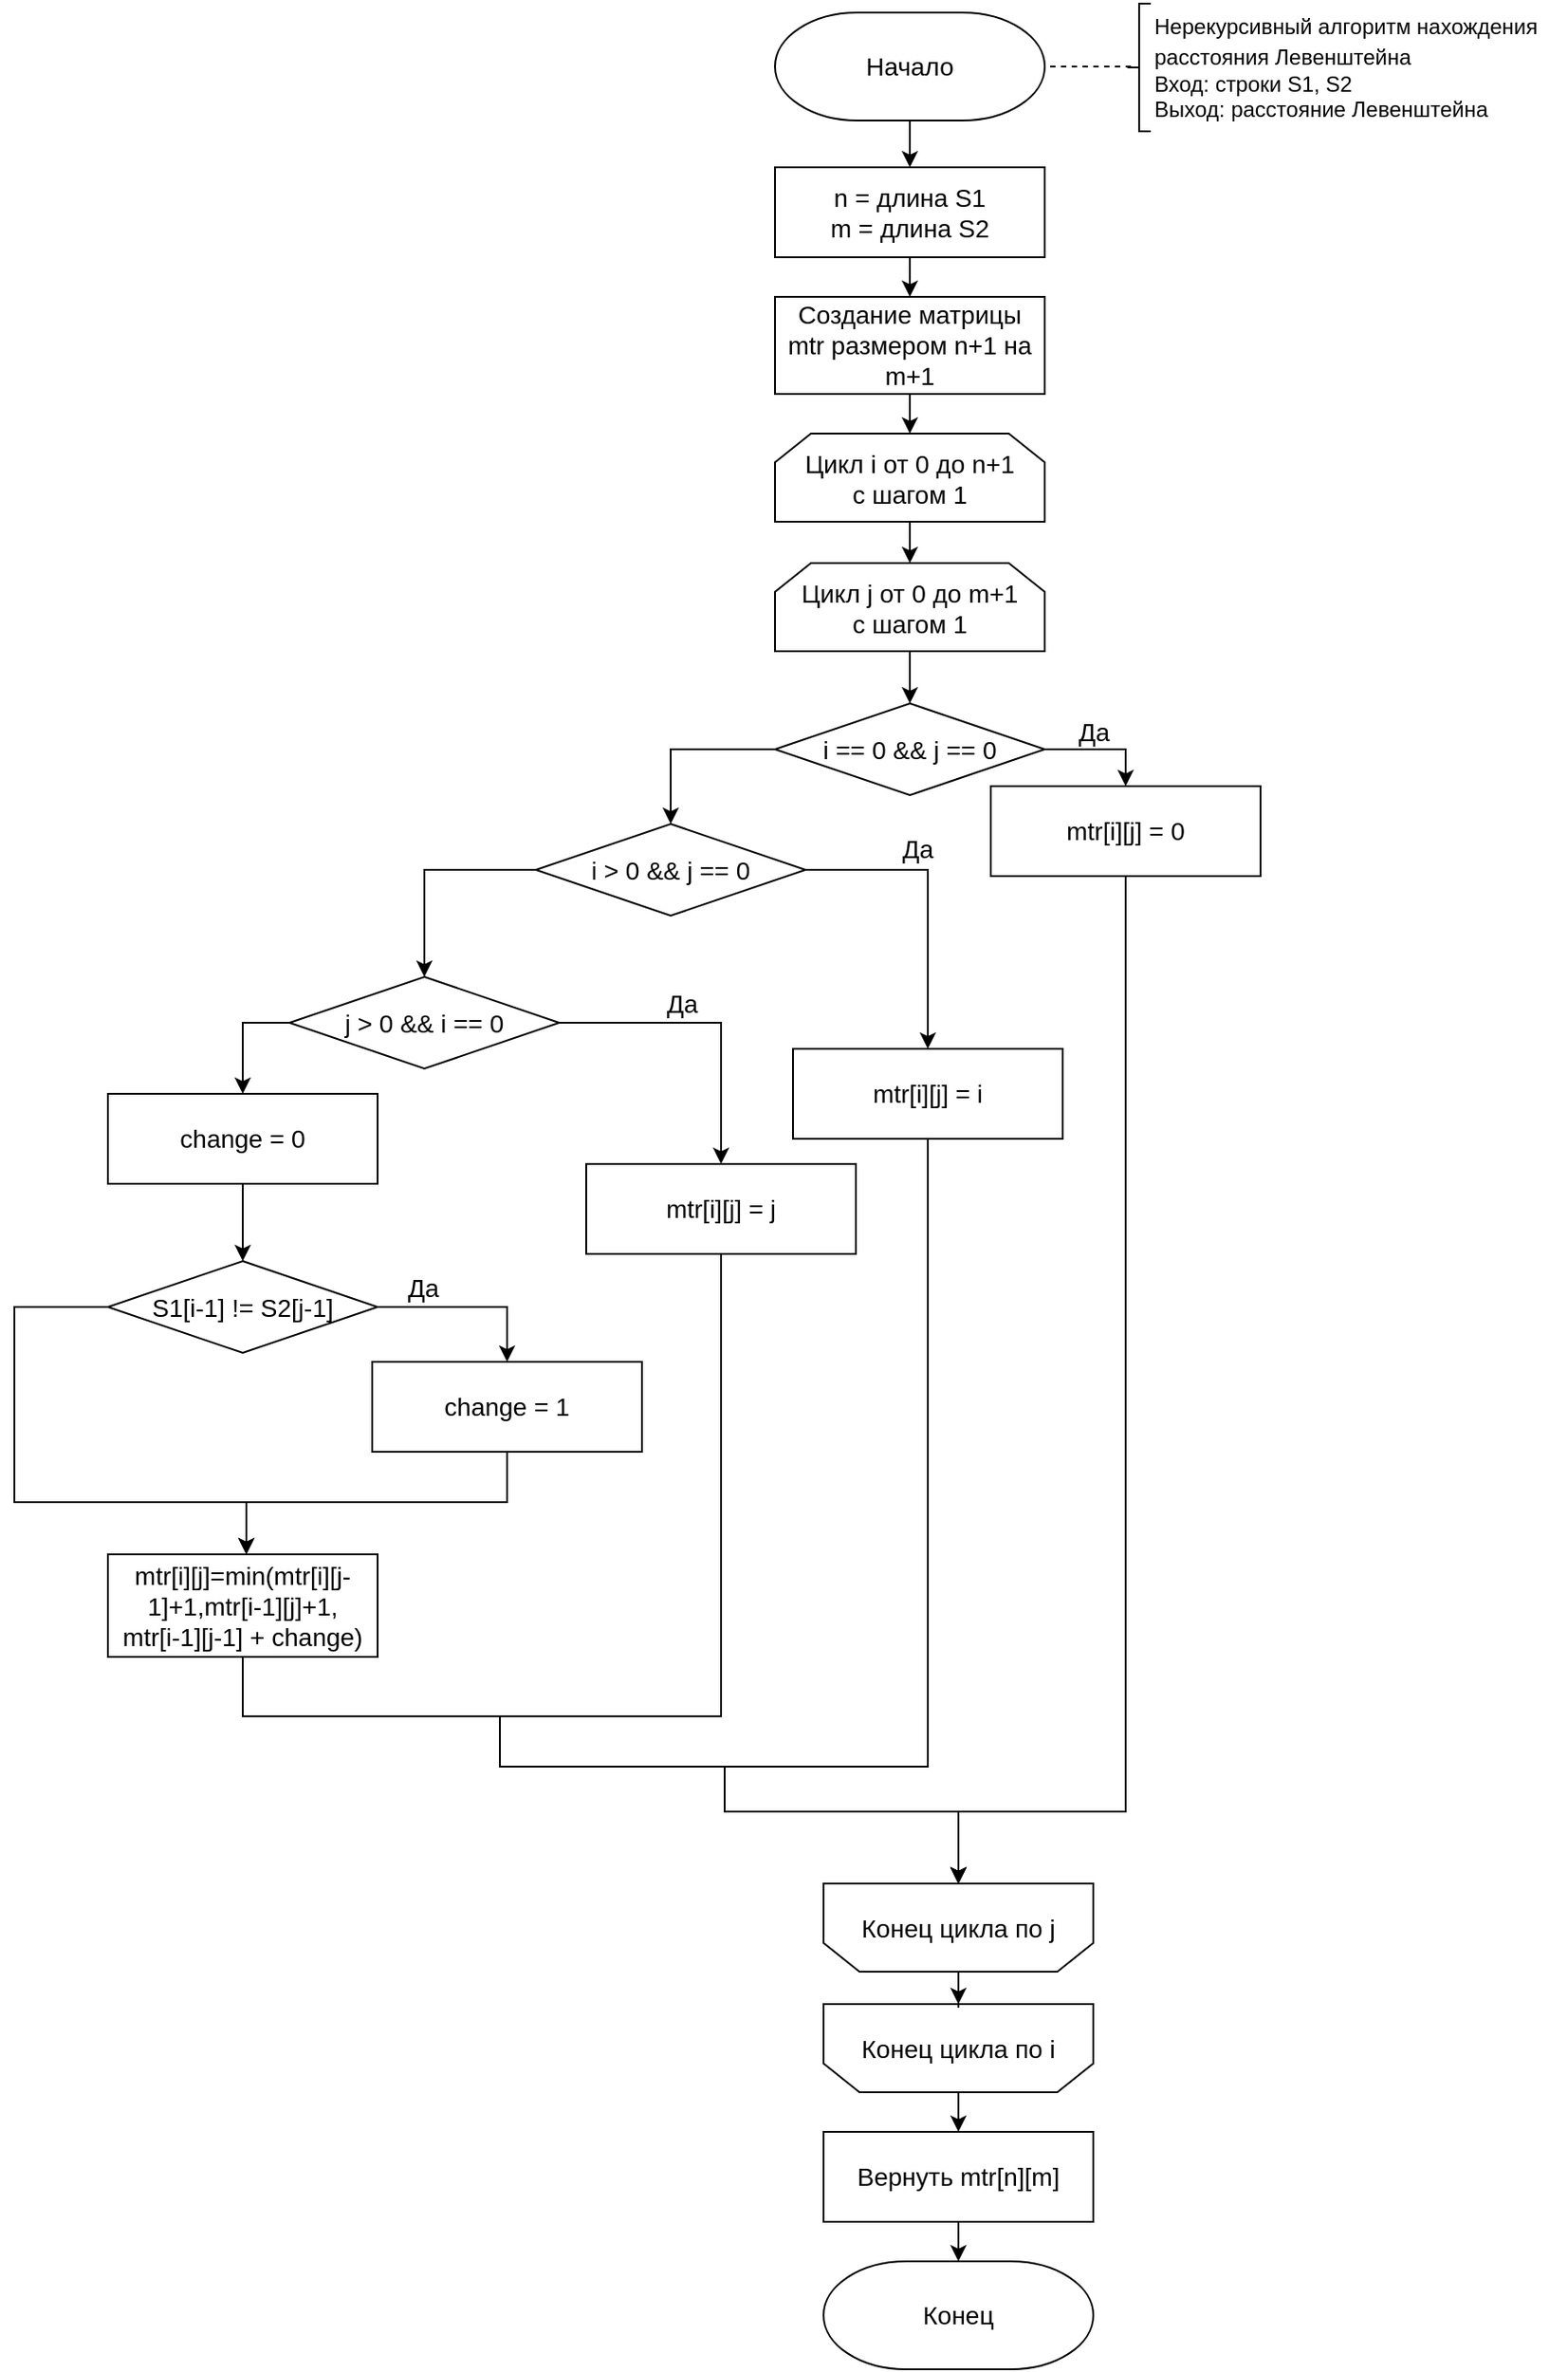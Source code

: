 <mxfile version="22.0.2" type="device" pages="5">
  <diagram id="Tdkf1bd7mpuJth67Tkuw" name="Л. нерекурсивная">
    <mxGraphModel dx="1784" dy="838" grid="0" gridSize="10" guides="1" tooltips="1" connect="1" arrows="1" fold="1" page="1" pageScale="1" pageWidth="827" pageHeight="1169" math="0" shadow="0">
      <root>
        <mxCell id="0" />
        <mxCell id="1" parent="0" />
        <mxCell id="HUX2DjLT5Hw4jU4rgjNl-1" style="edgeStyle=orthogonalEdgeStyle;rounded=0;orthogonalLoop=1;jettySize=auto;html=1;" parent="1" source="HUX2DjLT5Hw4jU4rgjNl-2" target="HUX2DjLT5Hw4jU4rgjNl-4" edge="1">
          <mxGeometry relative="1" as="geometry" />
        </mxCell>
        <mxCell id="HUX2DjLT5Hw4jU4rgjNl-2" value="&lt;font style=&quot;font-size: 14px;&quot;&gt;Начало&lt;/font&gt;" style="strokeWidth=1;html=1;shape=mxgraph.flowchart.terminator;whiteSpace=wrap;" parent="1" vertex="1">
          <mxGeometry x="219" y="57" width="150" height="60" as="geometry" />
        </mxCell>
        <mxCell id="HUX2DjLT5Hw4jU4rgjNl-3" style="edgeStyle=orthogonalEdgeStyle;rounded=0;orthogonalLoop=1;jettySize=auto;html=1;exitX=0.5;exitY=1;exitDx=0;exitDy=0;" parent="1" source="HUX2DjLT5Hw4jU4rgjNl-4" target="HUX2DjLT5Hw4jU4rgjNl-6" edge="1">
          <mxGeometry relative="1" as="geometry">
            <mxPoint x="294" y="227" as="targetPoint" />
          </mxGeometry>
        </mxCell>
        <mxCell id="HUX2DjLT5Hw4jU4rgjNl-4" value="&lt;font style=&quot;font-size: 14px;&quot;&gt;n = длина S1&lt;br&gt;m = длина S2&lt;/font&gt;" style="rounded=0;whiteSpace=wrap;html=1;absoluteArcSize=1;arcSize=14;strokeWidth=1;" parent="1" vertex="1">
          <mxGeometry x="219" y="143" width="150" height="50" as="geometry" />
        </mxCell>
        <mxCell id="HUX2DjLT5Hw4jU4rgjNl-5" style="edgeStyle=orthogonalEdgeStyle;rounded=0;orthogonalLoop=1;jettySize=auto;html=1;exitX=0.5;exitY=1;exitDx=0;exitDy=0;fontSize=11;endArrow=classic;endFill=1;" parent="1" source="HUX2DjLT5Hw4jU4rgjNl-6" target="Yqoz8XwrvJZ-56r4ix9s-1" edge="1">
          <mxGeometry relative="1" as="geometry">
            <mxPoint x="294" y="292" as="targetPoint" />
          </mxGeometry>
        </mxCell>
        <mxCell id="HUX2DjLT5Hw4jU4rgjNl-6" value="&lt;font style=&quot;font-size: 14px;&quot;&gt;Cоздание матрицы mtr размером n+1 на m+1&lt;/font&gt;" style="rounded=0;whiteSpace=wrap;html=1;absoluteArcSize=1;arcSize=14;strokeWidth=1;" parent="1" vertex="1">
          <mxGeometry x="219" y="215" width="150" height="54" as="geometry" />
        </mxCell>
        <mxCell id="HUX2DjLT5Hw4jU4rgjNl-7" style="edgeStyle=orthogonalEdgeStyle;rounded=0;orthogonalLoop=1;jettySize=auto;html=1;exitX=1;exitY=0.5;exitDx=0;exitDy=0;exitPerimeter=0;fontSize=11;endArrow=classic;endFill=1;" parent="1" source="HUX2DjLT5Hw4jU4rgjNl-10" target="HUX2DjLT5Hw4jU4rgjNl-16" edge="1">
          <mxGeometry relative="1" as="geometry" />
        </mxCell>
        <mxCell id="HUX2DjLT5Hw4jU4rgjNl-8" value="Да" style="edgeLabel;html=1;align=center;verticalAlign=middle;resizable=0;points=[];fontSize=14;" parent="HUX2DjLT5Hw4jU4rgjNl-7" vertex="1" connectable="0">
          <mxGeometry x="-0.169" y="2" relative="1" as="geometry">
            <mxPoint y="-8" as="offset" />
          </mxGeometry>
        </mxCell>
        <mxCell id="sTHpM0ddqsrNLYDVK1EW-2" style="edgeStyle=orthogonalEdgeStyle;rounded=0;orthogonalLoop=1;jettySize=auto;html=1;exitX=0;exitY=0.5;exitDx=0;exitDy=0;exitPerimeter=0;" edge="1" parent="1" source="HUX2DjLT5Hw4jU4rgjNl-10" target="HUX2DjLT5Hw4jU4rgjNl-20">
          <mxGeometry relative="1" as="geometry" />
        </mxCell>
        <mxCell id="HUX2DjLT5Hw4jU4rgjNl-10" value="&lt;font style=&quot;font-size: 14px;&quot;&gt;i == 0 &amp;amp;&amp;amp; j == 0&lt;/font&gt;" style="strokeWidth=1;html=1;shape=mxgraph.flowchart.decision;whiteSpace=wrap;rounded=0;fontSize=11;" parent="1" vertex="1">
          <mxGeometry x="219" y="441" width="150" height="51" as="geometry" />
        </mxCell>
        <mxCell id="sTHpM0ddqsrNLYDVK1EW-11" style="edgeStyle=orthogonalEdgeStyle;rounded=0;orthogonalLoop=1;jettySize=auto;html=1;exitX=0.5;exitY=1;exitDx=0;exitDy=0;" edge="1" parent="1" source="HUX2DjLT5Hw4jU4rgjNl-16" target="Yqoz8XwrvJZ-56r4ix9s-14">
          <mxGeometry relative="1" as="geometry">
            <Array as="points">
              <mxPoint x="414" y="1057" />
              <mxPoint x="321" y="1057" />
            </Array>
          </mxGeometry>
        </mxCell>
        <mxCell id="HUX2DjLT5Hw4jU4rgjNl-16" value="&lt;font style=&quot;font-size: 14px;&quot;&gt;mtr[i][j] = 0&lt;/font&gt;" style="rounded=0;whiteSpace=wrap;html=1;absoluteArcSize=1;arcSize=14;strokeWidth=1;" parent="1" vertex="1">
          <mxGeometry x="339" y="487" width="150" height="50" as="geometry" />
        </mxCell>
        <mxCell id="HUX2DjLT5Hw4jU4rgjNl-17" style="edgeStyle=orthogonalEdgeStyle;rounded=0;orthogonalLoop=1;jettySize=auto;html=1;exitX=1;exitY=0.5;exitDx=0;exitDy=0;exitPerimeter=0;fontSize=11;endArrow=classic;endFill=1;" parent="1" source="HUX2DjLT5Hw4jU4rgjNl-20" target="HUX2DjLT5Hw4jU4rgjNl-22" edge="1">
          <mxGeometry relative="1" as="geometry" />
        </mxCell>
        <mxCell id="HUX2DjLT5Hw4jU4rgjNl-18" value="&lt;font style=&quot;font-size: 14px;&quot;&gt;Да&lt;/font&gt;" style="edgeLabel;html=1;align=center;verticalAlign=middle;resizable=0;points=[];fontSize=14;" parent="HUX2DjLT5Hw4jU4rgjNl-17" vertex="1" connectable="0">
          <mxGeometry x="-0.264" y="2" relative="1" as="geometry">
            <mxPoint y="-10" as="offset" />
          </mxGeometry>
        </mxCell>
        <mxCell id="sTHpM0ddqsrNLYDVK1EW-1" style="edgeStyle=orthogonalEdgeStyle;rounded=0;orthogonalLoop=1;jettySize=auto;html=1;exitX=0;exitY=0.5;exitDx=0;exitDy=0;exitPerimeter=0;" edge="1" parent="1" source="HUX2DjLT5Hw4jU4rgjNl-20" target="HUX2DjLT5Hw4jU4rgjNl-26">
          <mxGeometry relative="1" as="geometry" />
        </mxCell>
        <mxCell id="HUX2DjLT5Hw4jU4rgjNl-20" value="&lt;font style=&quot;font-size: 14px;&quot;&gt;i &amp;gt; 0 &amp;amp;&amp;amp; j == 0&lt;/font&gt;" style="strokeWidth=1;html=1;shape=mxgraph.flowchart.decision;whiteSpace=wrap;rounded=0;fontSize=11;" parent="1" vertex="1">
          <mxGeometry x="86" y="508" width="150" height="51" as="geometry" />
        </mxCell>
        <mxCell id="sTHpM0ddqsrNLYDVK1EW-12" style="edgeStyle=orthogonalEdgeStyle;rounded=0;orthogonalLoop=1;jettySize=auto;html=1;exitX=0.5;exitY=1;exitDx=0;exitDy=0;entryX=0.5;entryY=0;entryDx=0;entryDy=0;" edge="1" parent="1" source="HUX2DjLT5Hw4jU4rgjNl-22" target="Yqoz8XwrvJZ-56r4ix9s-14">
          <mxGeometry relative="1" as="geometry">
            <Array as="points">
              <mxPoint x="304" y="1032" />
              <mxPoint x="191" y="1032" />
              <mxPoint x="191" y="1057" />
              <mxPoint x="321" y="1057" />
            </Array>
          </mxGeometry>
        </mxCell>
        <mxCell id="HUX2DjLT5Hw4jU4rgjNl-22" value="&lt;font style=&quot;font-size: 14px;&quot;&gt;mtr[i][j] = i&lt;/font&gt;" style="rounded=0;whiteSpace=wrap;html=1;absoluteArcSize=1;arcSize=14;strokeWidth=1;" parent="1" vertex="1">
          <mxGeometry x="229" y="633" width="150" height="50" as="geometry" />
        </mxCell>
        <mxCell id="HUX2DjLT5Hw4jU4rgjNl-23" style="edgeStyle=orthogonalEdgeStyle;rounded=0;orthogonalLoop=1;jettySize=auto;html=1;exitX=1;exitY=0.5;exitDx=0;exitDy=0;exitPerimeter=0;fontSize=11;endArrow=classic;endFill=1;" parent="1" source="HUX2DjLT5Hw4jU4rgjNl-26" target="HUX2DjLT5Hw4jU4rgjNl-28" edge="1">
          <mxGeometry relative="1" as="geometry" />
        </mxCell>
        <mxCell id="HUX2DjLT5Hw4jU4rgjNl-24" value="Да" style="edgeLabel;html=1;align=center;verticalAlign=middle;resizable=0;points=[];fontSize=14;" parent="HUX2DjLT5Hw4jU4rgjNl-23" vertex="1" connectable="0">
          <mxGeometry x="-0.199" y="2" relative="1" as="geometry">
            <mxPoint y="-9" as="offset" />
          </mxGeometry>
        </mxCell>
        <mxCell id="HUX2DjLT5Hw4jU4rgjNl-25" style="edgeStyle=orthogonalEdgeStyle;rounded=0;orthogonalLoop=1;jettySize=auto;html=1;exitX=0;exitY=0.5;exitDx=0;exitDy=0;exitPerimeter=0;fontSize=12;endArrow=classic;endFill=1;" parent="1" source="HUX2DjLT5Hw4jU4rgjNl-26" target="HUX2DjLT5Hw4jU4rgjNl-30" edge="1">
          <mxGeometry relative="1" as="geometry" />
        </mxCell>
        <mxCell id="HUX2DjLT5Hw4jU4rgjNl-26" value="&lt;font style=&quot;font-size: 14px;&quot;&gt;j &amp;gt; 0 &amp;amp;&amp;amp; i == 0&lt;/font&gt;" style="strokeWidth=1;html=1;shape=mxgraph.flowchart.decision;whiteSpace=wrap;rounded=0;fontSize=11;" parent="1" vertex="1">
          <mxGeometry x="-51" y="593" width="150" height="51" as="geometry" />
        </mxCell>
        <mxCell id="sTHpM0ddqsrNLYDVK1EW-8" style="edgeStyle=orthogonalEdgeStyle;rounded=0;orthogonalLoop=1;jettySize=auto;html=1;exitX=0.5;exitY=1;exitDx=0;exitDy=0;" edge="1" parent="1" source="HUX2DjLT5Hw4jU4rgjNl-28" target="Yqoz8XwrvJZ-56r4ix9s-14">
          <mxGeometry relative="1" as="geometry">
            <Array as="points">
              <mxPoint x="189" y="1004" />
              <mxPoint x="66" y="1004" />
              <mxPoint x="66" y="1032" />
              <mxPoint x="191" y="1032" />
              <mxPoint x="191" y="1057" />
              <mxPoint x="321" y="1057" />
            </Array>
          </mxGeometry>
        </mxCell>
        <mxCell id="HUX2DjLT5Hw4jU4rgjNl-28" value="&lt;font style=&quot;font-size: 14px;&quot;&gt;mtr[i][j] = j&lt;/font&gt;" style="rounded=0;whiteSpace=wrap;html=1;absoluteArcSize=1;arcSize=14;strokeWidth=1;" parent="1" vertex="1">
          <mxGeometry x="114" y="697" width="150" height="50" as="geometry" />
        </mxCell>
        <mxCell id="HUX2DjLT5Hw4jU4rgjNl-29" style="edgeStyle=orthogonalEdgeStyle;rounded=0;orthogonalLoop=1;jettySize=auto;html=1;exitX=0.5;exitY=1;exitDx=0;exitDy=0;entryX=0.5;entryY=0;entryDx=0;entryDy=0;entryPerimeter=0;fontSize=12;endArrow=classic;endFill=1;" parent="1" source="HUX2DjLT5Hw4jU4rgjNl-30" target="HUX2DjLT5Hw4jU4rgjNl-33" edge="1">
          <mxGeometry relative="1" as="geometry" />
        </mxCell>
        <mxCell id="HUX2DjLT5Hw4jU4rgjNl-30" value="&lt;font style=&quot;font-size: 14px;&quot;&gt;change = 0&lt;/font&gt;" style="rounded=0;whiteSpace=wrap;html=1;absoluteArcSize=1;arcSize=14;strokeWidth=1;" parent="1" vertex="1">
          <mxGeometry x="-152" y="658" width="150" height="50" as="geometry" />
        </mxCell>
        <mxCell id="HUX2DjLT5Hw4jU4rgjNl-31" style="edgeStyle=orthogonalEdgeStyle;rounded=0;orthogonalLoop=1;jettySize=auto;html=1;exitX=1;exitY=0.5;exitDx=0;exitDy=0;exitPerimeter=0;fontSize=12;endArrow=classic;endFill=1;" parent="1" source="HUX2DjLT5Hw4jU4rgjNl-33" target="HUX2DjLT5Hw4jU4rgjNl-35" edge="1">
          <mxGeometry relative="1" as="geometry" />
        </mxCell>
        <mxCell id="sTHpM0ddqsrNLYDVK1EW-4" style="edgeStyle=orthogonalEdgeStyle;rounded=0;orthogonalLoop=1;jettySize=auto;html=1;exitX=0;exitY=0.5;exitDx=0;exitDy=0;exitPerimeter=0;" edge="1" parent="1" source="HUX2DjLT5Hw4jU4rgjNl-33" target="HUX2DjLT5Hw4jU4rgjNl-45">
          <mxGeometry relative="1" as="geometry">
            <Array as="points">
              <mxPoint x="-204" y="776" />
              <mxPoint x="-204" y="885" />
              <mxPoint x="-75" y="885" />
            </Array>
          </mxGeometry>
        </mxCell>
        <mxCell id="HUX2DjLT5Hw4jU4rgjNl-33" value="&lt;font style=&quot;font-size: 14px;&quot;&gt;S1[i-1] != S2[j-1]&lt;/font&gt;" style="strokeWidth=1;html=1;shape=mxgraph.flowchart.decision;whiteSpace=wrap;rounded=0;fontSize=11;" parent="1" vertex="1">
          <mxGeometry x="-152" y="751" width="150" height="51" as="geometry" />
        </mxCell>
        <mxCell id="sTHpM0ddqsrNLYDVK1EW-6" style="edgeStyle=orthogonalEdgeStyle;rounded=0;orthogonalLoop=1;jettySize=auto;html=1;exitX=0.5;exitY=1;exitDx=0;exitDy=0;" edge="1" parent="1" source="HUX2DjLT5Hw4jU4rgjNl-35" target="HUX2DjLT5Hw4jU4rgjNl-45">
          <mxGeometry relative="1" as="geometry">
            <Array as="points">
              <mxPoint x="70" y="885" />
              <mxPoint x="-75" y="885" />
            </Array>
          </mxGeometry>
        </mxCell>
        <mxCell id="HUX2DjLT5Hw4jU4rgjNl-35" value="&lt;font style=&quot;font-size: 14px;&quot;&gt;change = 1&lt;/font&gt;" style="rounded=0;whiteSpace=wrap;html=1;absoluteArcSize=1;arcSize=14;strokeWidth=1;" parent="1" vertex="1">
          <mxGeometry x="-5" y="807" width="150" height="50" as="geometry" />
        </mxCell>
        <mxCell id="sTHpM0ddqsrNLYDVK1EW-7" style="edgeStyle=orthogonalEdgeStyle;rounded=0;orthogonalLoop=1;jettySize=auto;html=1;exitX=0.5;exitY=1;exitDx=0;exitDy=0;entryX=0.5;entryY=0;entryDx=0;entryDy=0;" edge="1" parent="1" source="HUX2DjLT5Hw4jU4rgjNl-45" target="Yqoz8XwrvJZ-56r4ix9s-14">
          <mxGeometry relative="1" as="geometry">
            <Array as="points">
              <mxPoint x="-77" y="1004" />
              <mxPoint x="66" y="1004" />
              <mxPoint x="66" y="1032" />
              <mxPoint x="191" y="1032" />
              <mxPoint x="191" y="1057" />
              <mxPoint x="321" y="1057" />
            </Array>
          </mxGeometry>
        </mxCell>
        <mxCell id="HUX2DjLT5Hw4jU4rgjNl-45" value="&lt;font style=&quot;font-size: 14px;&quot;&gt;mtr[i][j]=min(mtr[i][j-1]+1,mtr[i-1][j]+1,&lt;br style=&quot;&quot;&gt;mtr[i-1][j-1] + change)&lt;/font&gt;" style="rounded=0;whiteSpace=wrap;html=1;absoluteArcSize=1;arcSize=14;strokeWidth=1;" parent="1" vertex="1">
          <mxGeometry x="-152" y="914" width="150" height="57" as="geometry" />
        </mxCell>
        <mxCell id="HUX2DjLT5Hw4jU4rgjNl-53" style="edgeStyle=orthogonalEdgeStyle;rounded=0;orthogonalLoop=1;jettySize=auto;html=1;exitX=0.5;exitY=1;exitDx=0;exitDy=0;entryX=0.5;entryY=0;entryDx=0;entryDy=0;entryPerimeter=0;fontSize=16;endArrow=classic;endFill=1;" parent="1" source="HUX2DjLT5Hw4jU4rgjNl-54" target="HUX2DjLT5Hw4jU4rgjNl-55" edge="1">
          <mxGeometry relative="1" as="geometry" />
        </mxCell>
        <mxCell id="HUX2DjLT5Hw4jU4rgjNl-54" value="&lt;font style=&quot;font-size: 14px;&quot;&gt;Вернуть mtr[n][m]&lt;/font&gt;" style="rounded=0;whiteSpace=wrap;html=1;absoluteArcSize=1;arcSize=14;strokeWidth=1;" parent="1" vertex="1">
          <mxGeometry x="246" y="1235" width="150" height="50" as="geometry" />
        </mxCell>
        <mxCell id="HUX2DjLT5Hw4jU4rgjNl-55" value="&lt;font style=&quot;font-size: 14px;&quot;&gt;Конец&lt;/font&gt;" style="strokeWidth=1;html=1;shape=mxgraph.flowchart.terminator;whiteSpace=wrap;" parent="1" vertex="1">
          <mxGeometry x="246" y="1307" width="150" height="60" as="geometry" />
        </mxCell>
        <mxCell id="Yqoz8XwrvJZ-56r4ix9s-7" value="" style="edgeStyle=orthogonalEdgeStyle;rounded=0;orthogonalLoop=1;jettySize=auto;html=1;" parent="1" source="Yqoz8XwrvJZ-56r4ix9s-1" target="Yqoz8XwrvJZ-56r4ix9s-4" edge="1">
          <mxGeometry relative="1" as="geometry" />
        </mxCell>
        <mxCell id="Yqoz8XwrvJZ-56r4ix9s-1" value="&lt;font style=&quot;font-size: 14px;&quot;&gt;Цикл i от 0 до n+1&lt;br&gt;с шагом 1&lt;/font&gt;" style="shape=loopLimit;whiteSpace=wrap;html=1;" parent="1" vertex="1">
          <mxGeometry x="219" y="291" width="150" height="49" as="geometry" />
        </mxCell>
        <mxCell id="Yqoz8XwrvJZ-56r4ix9s-9" value="" style="edgeStyle=orthogonalEdgeStyle;rounded=0;orthogonalLoop=1;jettySize=auto;html=1;" parent="1" source="Yqoz8XwrvJZ-56r4ix9s-4" target="HUX2DjLT5Hw4jU4rgjNl-10" edge="1">
          <mxGeometry relative="1" as="geometry" />
        </mxCell>
        <mxCell id="Yqoz8XwrvJZ-56r4ix9s-4" value="&lt;font style=&quot;font-size: 14px;&quot;&gt;Цикл j от 0 до m+1&lt;br&gt;c шагом 1&lt;/font&gt;" style="shape=loopLimit;whiteSpace=wrap;html=1;" parent="1" vertex="1">
          <mxGeometry x="219" y="363" width="150" height="49" as="geometry" />
        </mxCell>
        <mxCell id="Yqoz8XwrvJZ-56r4ix9s-13" style="edgeStyle=orthogonalEdgeStyle;rounded=0;orthogonalLoop=1;jettySize=auto;html=1;exitX=0.5;exitY=1;exitDx=0;exitDy=0;" parent="1" source="Yqoz8XwrvJZ-56r4ix9s-10" target="HUX2DjLT5Hw4jU4rgjNl-54" edge="1">
          <mxGeometry relative="1" as="geometry" />
        </mxCell>
        <mxCell id="Yqoz8XwrvJZ-56r4ix9s-10" value="&lt;span style=&quot;font-size: 14px;&quot;&gt;Конец цикла по i&lt;/span&gt;" style="shape=loopLimit;whiteSpace=wrap;html=1;flipV=1;" parent="1" vertex="1">
          <mxGeometry x="246" y="1164" width="150" height="49" as="geometry" />
        </mxCell>
        <mxCell id="Yqoz8XwrvJZ-56r4ix9s-17" value="" style="edgeStyle=orthogonalEdgeStyle;rounded=0;orthogonalLoop=1;jettySize=auto;html=1;" parent="1" source="Yqoz8XwrvJZ-56r4ix9s-14" target="Yqoz8XwrvJZ-56r4ix9s-10" edge="1">
          <mxGeometry relative="1" as="geometry" />
        </mxCell>
        <mxCell id="Yqoz8XwrvJZ-56r4ix9s-14" value="&lt;span style=&quot;font-size: 14px;&quot;&gt;Конец цикла по j&lt;/span&gt;" style="shape=loopLimit;whiteSpace=wrap;html=1;flipV=1;" parent="1" vertex="1">
          <mxGeometry x="246" y="1097" width="150" height="49" as="geometry" />
        </mxCell>
        <mxCell id="ft2PGnAdgd3zkEtLxZ93-1" value="Да" style="edgeLabel;html=1;align=center;verticalAlign=middle;resizable=0;points=[];fontSize=14;" parent="1" vertex="1" connectable="0">
          <mxGeometry x="145.003" y="641" as="geometry">
            <mxPoint x="-122" y="125" as="offset" />
          </mxGeometry>
        </mxCell>
        <mxCell id="TWH2-bMit2IWDY2ZnrXY-1" style="edgeStyle=orthogonalEdgeStyle;rounded=0;orthogonalLoop=1;jettySize=auto;html=1;fontSize=14;dashed=1;endArrow=none;endFill=0;" parent="1" edge="1">
          <mxGeometry relative="1" as="geometry">
            <mxPoint x="417" y="87.01" as="sourcePoint" />
            <mxPoint x="371" y="87.01" as="targetPoint" />
          </mxGeometry>
        </mxCell>
        <mxCell id="TWH2-bMit2IWDY2ZnrXY-2" value="&lt;font style=&quot;font-size: 12px;&quot;&gt;Нерекурсивный алгоритм&amp;nbsp;нахождения &lt;br&gt;расстояния Левенштейна&amp;nbsp;&lt;br style=&quot;&quot;&gt;&lt;/font&gt;&lt;div style=&quot;font-size: 12px;&quot;&gt;&lt;font style=&quot;font-size: 12px;&quot;&gt;Вход: строки S1, S2&lt;/font&gt;&lt;/div&gt;&lt;div style=&quot;font-size: 12px;&quot;&gt;&lt;font style=&quot;font-size: 12px;&quot;&gt;Выход: расстояние&amp;nbsp;&lt;/font&gt;&lt;span style=&quot;background-color: initial;&quot;&gt;Левенштейна&lt;/span&gt;&lt;/div&gt;" style="text;html=1;align=left;verticalAlign=middle;resizable=0;points=[];autosize=1;fontSize=14;" parent="1" vertex="1">
          <mxGeometry x="428" y="50" width="231" height="74" as="geometry" />
        </mxCell>
        <mxCell id="hQcFPZ5C74PSFZwXZOgF-1" value="" style="strokeWidth=1;html=1;shape=mxgraph.flowchart.annotation_2;align=left;labelPosition=right;pointerEvents=1;rounded=0;fontSize=14;strokeColor=default;fillColor=default;" parent="1" vertex="1">
          <mxGeometry x="415" y="52" width="13" height="71" as="geometry" />
        </mxCell>
      </root>
    </mxGraphModel>
  </diagram>
  <diagram id="sE-Flp-3sWyZjnWkMyUp" name="Д.-Л. Рекурсия">
    <mxGraphModel dx="957" dy="838" grid="0" gridSize="10" guides="1" tooltips="1" connect="1" arrows="1" fold="1" page="1" pageScale="1" pageWidth="827" pageHeight="1169" math="0" shadow="0">
      <root>
        <mxCell id="0" />
        <mxCell id="1" parent="0" />
        <mxCell id="E9Wp_t9pVMjx8lQze_6C-2" style="edgeStyle=orthogonalEdgeStyle;rounded=0;orthogonalLoop=1;jettySize=auto;html=1;fontSize=14;" parent="1" source="CNCzGl6Ws1zD7r5nHWF7-1" target="E9Wp_t9pVMjx8lQze_6C-1" edge="1">
          <mxGeometry relative="1" as="geometry" />
        </mxCell>
        <mxCell id="CNCzGl6Ws1zD7r5nHWF7-1" value="Начало" style="strokeWidth=1;html=1;shape=mxgraph.flowchart.terminator;whiteSpace=wrap;fontSize=14;" parent="1" vertex="1">
          <mxGeometry x="310" y="60" width="150" height="60" as="geometry" />
        </mxCell>
        <mxCell id="E9Wp_t9pVMjx8lQze_6C-4" style="edgeStyle=orthogonalEdgeStyle;rounded=0;orthogonalLoop=1;jettySize=auto;html=1;exitX=0.5;exitY=1;exitDx=0;exitDy=0;entryX=0.5;entryY=0;entryDx=0;entryDy=0;fontSize=14;" parent="1" source="E9Wp_t9pVMjx8lQze_6C-1" target="E9Wp_t9pVMjx8lQze_6C-3" edge="1">
          <mxGeometry relative="1" as="geometry" />
        </mxCell>
        <mxCell id="E9Wp_t9pVMjx8lQze_6C-1" value="n = длина S1&lt;br style=&quot;font-size: 14px;&quot;&gt;m = длина S2" style="rounded=0;whiteSpace=wrap;html=1;absoluteArcSize=1;arcSize=14;strokeWidth=1;fontSize=14;" parent="1" vertex="1">
          <mxGeometry x="310" y="150" width="150" height="50" as="geometry" />
        </mxCell>
        <mxCell id="E9Wp_t9pVMjx8lQze_6C-6" style="edgeStyle=orthogonalEdgeStyle;rounded=0;orthogonalLoop=1;jettySize=auto;html=1;exitX=1;exitY=0.5;exitDx=0;exitDy=0;fontSize=14;" parent="1" source="E9Wp_t9pVMjx8lQze_6C-3" target="E9Wp_t9pVMjx8lQze_6C-5" edge="1">
          <mxGeometry relative="1" as="geometry" />
        </mxCell>
        <mxCell id="E9Wp_t9pVMjx8lQze_6C-7" value="Да" style="edgeLabel;html=1;align=center;verticalAlign=middle;resizable=0;points=[];fontSize=14;" parent="E9Wp_t9pVMjx8lQze_6C-6" vertex="1" connectable="0">
          <mxGeometry x="-0.066" y="-2" relative="1" as="geometry">
            <mxPoint x="-1" y="-17" as="offset" />
          </mxGeometry>
        </mxCell>
        <mxCell id="E9Wp_t9pVMjx8lQze_6C-10" style="edgeStyle=orthogonalEdgeStyle;rounded=0;orthogonalLoop=1;jettySize=auto;html=1;entryX=0.5;entryY=0;entryDx=0;entryDy=0;fontSize=14;" parent="1" source="E9Wp_t9pVMjx8lQze_6C-3" target="E9Wp_t9pVMjx8lQze_6C-12" edge="1">
          <mxGeometry relative="1" as="geometry">
            <mxPoint x="245" y="310" as="targetPoint" />
            <Array as="points">
              <mxPoint x="245" y="265" />
            </Array>
          </mxGeometry>
        </mxCell>
        <mxCell id="E9Wp_t9pVMjx8lQze_6C-3" value="n ==0 или m == 0" style="rhombus;whiteSpace=wrap;html=1;strokeWidth=1;fontSize=14;" parent="1" vertex="1">
          <mxGeometry x="310" y="230" width="150" height="70" as="geometry" />
        </mxCell>
        <mxCell id="E9Wp_t9pVMjx8lQze_6C-38" style="edgeStyle=orthogonalEdgeStyle;rounded=0;orthogonalLoop=1;jettySize=auto;html=1;exitX=0.5;exitY=1;exitDx=0;exitDy=0;entryX=0.5;entryY=0;entryDx=0;entryDy=0;entryPerimeter=0;fontSize=14;" parent="1" source="E9Wp_t9pVMjx8lQze_6C-5" target="E9Wp_t9pVMjx8lQze_6C-35" edge="1">
          <mxGeometry relative="1" as="geometry">
            <Array as="points">
              <mxPoint x="515" y="999" />
              <mxPoint x="373" y="999" />
            </Array>
          </mxGeometry>
        </mxCell>
        <mxCell id="E9Wp_t9pVMjx8lQze_6C-5" value="Вернуть&amp;nbsp;&lt;br style=&quot;font-size: 14px;&quot;&gt;abs(n - m)" style="rounded=0;whiteSpace=wrap;html=1;absoluteArcSize=1;arcSize=14;strokeWidth=1;fontSize=14;" parent="1" vertex="1">
          <mxGeometry x="440" y="300" width="150" height="50" as="geometry" />
        </mxCell>
        <mxCell id="E9Wp_t9pVMjx8lQze_6C-15" style="edgeStyle=orthogonalEdgeStyle;rounded=0;orthogonalLoop=1;jettySize=auto;html=1;exitX=1;exitY=0.5;exitDx=0;exitDy=0;fontSize=14;" parent="1" source="E9Wp_t9pVMjx8lQze_6C-11" target="E9Wp_t9pVMjx8lQze_6C-14" edge="1">
          <mxGeometry relative="1" as="geometry" />
        </mxCell>
        <mxCell id="E9Wp_t9pVMjx8lQze_6C-16" value="&lt;font style=&quot;font-size: 14px;&quot;&gt;Да&lt;/font&gt;" style="edgeLabel;html=1;align=center;verticalAlign=middle;resizable=0;points=[];fontSize=14;" parent="E9Wp_t9pVMjx8lQze_6C-15" vertex="1" connectable="0">
          <mxGeometry x="-0.182" y="-2" relative="1" as="geometry">
            <mxPoint x="5" y="-17" as="offset" />
          </mxGeometry>
        </mxCell>
        <mxCell id="Gf-ZDX7hx5yRPOwE_Irc-1" style="edgeStyle=orthogonalEdgeStyle;rounded=0;orthogonalLoop=1;jettySize=auto;html=1;exitX=0;exitY=0.5;exitDx=0;exitDy=0;entryX=0.5;entryY=0;entryDx=0;entryDy=0;" edge="1" parent="1" source="E9Wp_t9pVMjx8lQze_6C-11" target="E9Wp_t9pVMjx8lQze_6C-24">
          <mxGeometry relative="1" as="geometry">
            <Array as="points">
              <mxPoint x="134" y="415" />
              <mxPoint x="134" y="517" />
              <mxPoint x="245" y="517" />
            </Array>
          </mxGeometry>
        </mxCell>
        <mxCell id="E9Wp_t9pVMjx8lQze_6C-11" value="S1[n-1] != S2[m-1]" style="rhombus;whiteSpace=wrap;html=1;strokeWidth=1;fontSize=14;" parent="1" vertex="1">
          <mxGeometry x="170" y="380" width="150" height="70" as="geometry" />
        </mxCell>
        <mxCell id="E9Wp_t9pVMjx8lQze_6C-13" style="edgeStyle=orthogonalEdgeStyle;rounded=0;orthogonalLoop=1;jettySize=auto;html=1;exitX=0.5;exitY=1;exitDx=0;exitDy=0;fontSize=14;" parent="1" source="E9Wp_t9pVMjx8lQze_6C-12" target="E9Wp_t9pVMjx8lQze_6C-11" edge="1">
          <mxGeometry relative="1" as="geometry" />
        </mxCell>
        <mxCell id="E9Wp_t9pVMjx8lQze_6C-12" value="change = 0" style="rounded=0;whiteSpace=wrap;html=1;absoluteArcSize=1;arcSize=14;strokeWidth=1;fontSize=14;" parent="1" vertex="1">
          <mxGeometry x="170" y="300" width="150" height="50" as="geometry" />
        </mxCell>
        <mxCell id="E9Wp_t9pVMjx8lQze_6C-20" style="edgeStyle=orthogonalEdgeStyle;rounded=0;orthogonalLoop=1;jettySize=auto;html=1;exitX=0.5;exitY=1;exitDx=0;exitDy=0;entryX=0.5;entryY=0;entryDx=0;entryDy=0;fontSize=14;" parent="1" source="E9Wp_t9pVMjx8lQze_6C-14" target="E9Wp_t9pVMjx8lQze_6C-24" edge="1">
          <mxGeometry relative="1" as="geometry">
            <mxPoint x="245" y="550" as="targetPoint" />
            <Array as="points">
              <mxPoint x="355" y="517" />
              <mxPoint x="245" y="517" />
            </Array>
          </mxGeometry>
        </mxCell>
        <mxCell id="E9Wp_t9pVMjx8lQze_6C-14" value="change = 1" style="rounded=0;whiteSpace=wrap;html=1;absoluteArcSize=1;arcSize=14;strokeWidth=1;fontSize=14;" parent="1" vertex="1">
          <mxGeometry x="280" y="450" width="150" height="50" as="geometry" />
        </mxCell>
        <mxCell id="E9Wp_t9pVMjx8lQze_6C-39" style="edgeStyle=orthogonalEdgeStyle;rounded=0;orthogonalLoop=1;jettySize=auto;html=1;exitX=0;exitY=0.5;exitDx=0;exitDy=0;fontSize=14;" parent="1" source="E9Wp_t9pVMjx8lQze_6C-21" target="E9Wp_t9pVMjx8lQze_6C-32" edge="1">
          <mxGeometry relative="1" as="geometry" />
        </mxCell>
        <mxCell id="E9Wp_t9pVMjx8lQze_6C-40" style="edgeStyle=orthogonalEdgeStyle;rounded=0;orthogonalLoop=1;jettySize=auto;html=1;exitX=1;exitY=0.5;exitDx=0;exitDy=0;fontSize=14;" parent="1" source="E9Wp_t9pVMjx8lQze_6C-21" target="1TfUOhxRW80l3wQnHeZx-1" edge="1">
          <mxGeometry relative="1" as="geometry">
            <Array as="points">
              <mxPoint x="323" y="799" />
              <mxPoint x="390" y="799" />
            </Array>
            <mxPoint x="390" y="856.5" as="targetPoint" />
          </mxGeometry>
        </mxCell>
        <mxCell id="E9Wp_t9pVMjx8lQze_6C-41" value="&lt;font style=&quot;font-size: 14px;&quot;&gt;Да&lt;/font&gt;" style="edgeLabel;html=1;align=center;verticalAlign=middle;resizable=0;points=[];fontSize=14;" parent="E9Wp_t9pVMjx8lQze_6C-40" vertex="1" connectable="0">
          <mxGeometry x="-0.407" y="1" relative="1" as="geometry">
            <mxPoint x="10" y="-13" as="offset" />
          </mxGeometry>
        </mxCell>
        <mxCell id="E9Wp_t9pVMjx8lQze_6C-21" value="&lt;font style=&quot;font-size: 14px; line-height: 1.2;&quot;&gt;n&amp;gt;1&amp;amp;&amp;amp;m&amp;gt;1&amp;amp;&amp;amp;&lt;br style=&quot;&quot;&gt;S1[n-1]==S2[m-2] &amp;amp;&amp;amp;&lt;br style=&quot;&quot;&gt;S1[n-2]==S2[m-1]&lt;/font&gt;" style="rhombus;whiteSpace=wrap;html=1;strokeWidth=1;fontSize=14;" parent="1" vertex="1">
          <mxGeometry x="158" y="750" width="165" height="100" as="geometry" />
        </mxCell>
        <mxCell id="E9Wp_t9pVMjx8lQze_6C-26" style="edgeStyle=orthogonalEdgeStyle;rounded=0;orthogonalLoop=1;jettySize=auto;html=1;exitX=0.5;exitY=1;exitDx=0;exitDy=0;entryX=0.5;entryY=0;entryDx=0;entryDy=0;fontSize=14;" parent="1" source="E9Wp_t9pVMjx8lQze_6C-24" target="E9Wp_t9pVMjx8lQze_6C-25" edge="1">
          <mxGeometry relative="1" as="geometry" />
        </mxCell>
        <mxCell id="E9Wp_t9pVMjx8lQze_6C-24" value="&lt;font style=&quot;font-size: 14px;&quot;&gt;insert = &lt;br style=&quot;font-size: 14px;&quot;&gt;ДЛ(S1[1..n], &lt;br&gt;S2[1..m - 1]) + 1&lt;/font&gt;" style="rounded=0;whiteSpace=wrap;html=1;absoluteArcSize=1;arcSize=14;strokeWidth=1;fontSize=14;" parent="1" vertex="1">
          <mxGeometry x="170" y="537" width="150" height="53" as="geometry" />
        </mxCell>
        <mxCell id="E9Wp_t9pVMjx8lQze_6C-28" style="edgeStyle=orthogonalEdgeStyle;rounded=0;orthogonalLoop=1;jettySize=auto;html=1;entryX=0.5;entryY=0;entryDx=0;entryDy=0;fontSize=14;" parent="1" source="E9Wp_t9pVMjx8lQze_6C-25" target="E9Wp_t9pVMjx8lQze_6C-27" edge="1">
          <mxGeometry relative="1" as="geometry" />
        </mxCell>
        <mxCell id="E9Wp_t9pVMjx8lQze_6C-25" value="&lt;font style=&quot;font-size: 14px;&quot;&gt;delete = &lt;br style=&quot;font-size: 14px;&quot;&gt;ДЛ(S1[1..n - 1], S2[1..m]) + 1&lt;/font&gt;" style="rounded=0;whiteSpace=wrap;html=1;absoluteArcSize=1;arcSize=14;strokeWidth=1;fontSize=14;" parent="1" vertex="1">
          <mxGeometry x="170" y="606" width="150" height="54" as="geometry" />
        </mxCell>
        <mxCell id="E9Wp_t9pVMjx8lQze_6C-29" style="edgeStyle=orthogonalEdgeStyle;rounded=0;orthogonalLoop=1;jettySize=auto;html=1;exitX=0.5;exitY=1;exitDx=0;exitDy=0;entryX=0.5;entryY=0;entryDx=0;entryDy=0;fontSize=14;" parent="1" source="E9Wp_t9pVMjx8lQze_6C-27" target="E9Wp_t9pVMjx8lQze_6C-21" edge="1">
          <mxGeometry relative="1" as="geometry" />
        </mxCell>
        <mxCell id="E9Wp_t9pVMjx8lQze_6C-27" value="&lt;font style=&quot;font-size: 14px;&quot;&gt;replace = &lt;br style=&quot;font-size: 14px;&quot;&gt;ДЛ(S1[1..n - 1], &lt;br&gt;S2[1..m - 1]) + change&lt;/font&gt;" style="rounded=0;whiteSpace=wrap;html=1;absoluteArcSize=1;arcSize=14;strokeWidth=1;fontSize=14;" parent="1" vertex="1">
          <mxGeometry x="170" y="674" width="150" height="56" as="geometry" />
        </mxCell>
        <mxCell id="E9Wp_t9pVMjx8lQze_6C-37" style="edgeStyle=orthogonalEdgeStyle;rounded=0;orthogonalLoop=1;jettySize=auto;html=1;exitX=0.5;exitY=1;exitDx=0;exitDy=0;fontSize=14;" parent="1" source="E9Wp_t9pVMjx8lQze_6C-32" target="E9Wp_t9pVMjx8lQze_6C-35" edge="1">
          <mxGeometry relative="1" as="geometry">
            <Array as="points">
              <mxPoint x="121" y="981" />
              <mxPoint x="245" y="981" />
              <mxPoint x="245" y="999" />
              <mxPoint x="373" y="999" />
            </Array>
          </mxGeometry>
        </mxCell>
        <mxCell id="E9Wp_t9pVMjx8lQze_6C-32" value="&lt;span style=&quot;font-size: 14px;&quot;&gt;Вернуть&amp;nbsp;&lt;br style=&quot;font-size: 14px;&quot;&gt;&lt;/span&gt;min(insert, delete, replace)" style="rounded=0;whiteSpace=wrap;html=1;absoluteArcSize=1;arcSize=14;strokeWidth=1;fontSize=14;" parent="1" vertex="1">
          <mxGeometry x="45" y="867" width="150" height="50" as="geometry" />
        </mxCell>
        <mxCell id="E9Wp_t9pVMjx8lQze_6C-35" value="Конец" style="strokeWidth=1;html=1;shape=mxgraph.flowchart.terminator;whiteSpace=wrap;fontSize=14;" parent="1" vertex="1">
          <mxGeometry x="298" y="1039" width="150" height="60" as="geometry" />
        </mxCell>
        <mxCell id="E9Wp_t9pVMjx8lQze_6C-43" style="edgeStyle=orthogonalEdgeStyle;rounded=0;orthogonalLoop=1;jettySize=auto;html=1;fontSize=14;dashed=1;endArrow=none;endFill=0;" parent="1" source="E9Wp_t9pVMjx8lQze_6C-42" target="CNCzGl6Ws1zD7r5nHWF7-1" edge="1">
          <mxGeometry relative="1" as="geometry" />
        </mxCell>
        <mxCell id="E9Wp_t9pVMjx8lQze_6C-42" value="" style="strokeWidth=1;html=1;shape=mxgraph.flowchart.annotation_2;align=left;labelPosition=right;pointerEvents=1;rounded=0;fontSize=14;strokeColor=default;fillColor=default;" parent="1" vertex="1">
          <mxGeometry x="506" y="40.89" width="13" height="98.21" as="geometry" />
        </mxCell>
        <mxCell id="E9Wp_t9pVMjx8lQze_6C-44" value="&lt;font style=&quot;font-size: 12px;&quot;&gt;Рекурсивный алгоритм&amp;nbsp;нахождения &lt;br&gt;расстояния Дамерау-Левенштейна&amp;nbsp;&lt;br&gt;ДЛ(S1, S2)&lt;br style=&quot;&quot;&gt;&lt;/font&gt;&lt;div style=&quot;font-size: 12px;&quot;&gt;&lt;font style=&quot;font-size: 12px;&quot;&gt;Вход: строки S1, S2&lt;/font&gt;&lt;/div&gt;&lt;div style=&quot;font-size: 12px;&quot;&gt;&lt;font style=&quot;font-size: 12px;&quot;&gt;Выход: расстояние&amp;nbsp;&lt;/font&gt;&lt;/div&gt;&lt;div style=&quot;font-size: 12px;&quot;&gt;&lt;font style=&quot;font-size: 12px;&quot;&gt;Дамерау-Левенштейна&lt;/font&gt;&lt;/div&gt;" style="text;html=1;align=left;verticalAlign=middle;resizable=0;points=[];autosize=1;fontSize=14;" parent="1" vertex="1">
          <mxGeometry x="517" y="37.99" width="217" height="106" as="geometry" />
        </mxCell>
        <mxCell id="NqQFy5rVlnXVzgT_o0N0-1" value="" style="endArrow=none;html=1;rounded=0;entryX=0.5;entryY=1;entryDx=0;entryDy=0;" parent="1" source="1TfUOhxRW80l3wQnHeZx-1" edge="1">
          <mxGeometry width="50" height="50" relative="1" as="geometry">
            <mxPoint x="245" y="981" as="sourcePoint" />
            <mxPoint x="387" y="915" as="targetPoint" />
            <Array as="points" />
          </mxGeometry>
        </mxCell>
        <mxCell id="1TfUOhxRW80l3wQnHeZx-2" value="" style="endArrow=none;html=1;rounded=0;entryX=0.5;entryY=1;entryDx=0;entryDy=0;" parent="1" target="1TfUOhxRW80l3wQnHeZx-1" edge="1">
          <mxGeometry width="50" height="50" relative="1" as="geometry">
            <mxPoint x="245" y="981" as="sourcePoint" />
            <mxPoint x="387" y="915" as="targetPoint" />
            <Array as="points">
              <mxPoint x="388" y="981" />
            </Array>
          </mxGeometry>
        </mxCell>
        <mxCell id="1TfUOhxRW80l3wQnHeZx-1" value="Вернуть&amp;nbsp;min(insert,&lt;br style=&quot;border-color: var(--border-color);&quot;&gt;delete, replace, Л(S1[n - 2],&amp;nbsp;S2[m - 2]) + 1)" style="rounded=0;whiteSpace=wrap;html=1;absoluteArcSize=1;arcSize=14;strokeWidth=1;fontSize=14;" parent="1" vertex="1">
          <mxGeometry x="313" y="867" width="150" height="50" as="geometry" />
        </mxCell>
      </root>
    </mxGraphModel>
  </diagram>
  <diagram id="KxjEagHtcxzyz7bd1Xqv" name="Д.-Л. Рекурсия с кэшом">
    <mxGraphModel dx="957" dy="838" grid="0" gridSize="10" guides="1" tooltips="1" connect="1" arrows="1" fold="1" page="1" pageScale="1" pageWidth="827" pageHeight="1169" math="0" shadow="0">
      <root>
        <mxCell id="0" />
        <mxCell id="1" parent="0" />
        <mxCell id="Gglkd8S9ASXbwzNAVFKF-1" style="edgeStyle=orthogonalEdgeStyle;rounded=0;orthogonalLoop=1;jettySize=auto;html=1;" parent="1" source="Gglkd8S9ASXbwzNAVFKF-2" target="Gglkd8S9ASXbwzNAVFKF-4" edge="1">
          <mxGeometry relative="1" as="geometry" />
        </mxCell>
        <mxCell id="Gglkd8S9ASXbwzNAVFKF-2" value="&lt;font style=&quot;font-size: 14px;&quot;&gt;Начало&lt;/font&gt;" style="strokeWidth=1;html=1;shape=mxgraph.flowchart.terminator;whiteSpace=wrap;" parent="1" vertex="1">
          <mxGeometry x="285" y="99" width="150" height="60" as="geometry" />
        </mxCell>
        <mxCell id="9HtFXo61Qq6PHJkj8W5R-2" style="edgeStyle=orthogonalEdgeStyle;rounded=0;orthogonalLoop=1;jettySize=auto;html=1;exitX=0.5;exitY=1;exitDx=0;exitDy=0;fontSize=8;endArrow=classic;endFill=1;" parent="1" source="Gglkd8S9ASXbwzNAVFKF-4" target="9HtFXo61Qq6PHJkj8W5R-1" edge="1">
          <mxGeometry relative="1" as="geometry" />
        </mxCell>
        <mxCell id="Gglkd8S9ASXbwzNAVFKF-4" value="n = длина S1&lt;br&gt;m = длина S2" style="rounded=0;whiteSpace=wrap;html=1;absoluteArcSize=1;arcSize=14;strokeWidth=1;" parent="1" vertex="1">
          <mxGeometry x="285" y="189" width="150" height="50" as="geometry" />
        </mxCell>
        <mxCell id="Gglkd8S9ASXbwzNAVFKF-34" style="edgeStyle=orthogonalEdgeStyle;rounded=0;orthogonalLoop=1;jettySize=auto;html=1;fontSize=11;dashed=1;endArrow=none;endFill=0;" parent="1" source="Gglkd8S9ASXbwzNAVFKF-35" target="Gglkd8S9ASXbwzNAVFKF-2" edge="1">
          <mxGeometry relative="1" as="geometry" />
        </mxCell>
        <mxCell id="Gglkd8S9ASXbwzNAVFKF-35" value="" style="strokeWidth=1;html=1;shape=mxgraph.flowchart.annotation_2;align=left;labelPosition=right;pointerEvents=1;rounded=0;fontSize=11;" parent="1" vertex="1">
          <mxGeometry x="475" y="86" width="12" height="86" as="geometry" />
        </mxCell>
        <mxCell id="Gglkd8S9ASXbwzNAVFKF-36" value="&lt;font style=&quot;font-size: 10px;&quot;&gt;&lt;font style=&quot;border-color: var(--border-color); font-size: 12px;&quot;&gt;Рекурсивный алгоритм с кешэмнахождения&lt;br style=&quot;border-color: var(--border-color);&quot;&gt;расстояния Дамерау-Левенштейна&amp;nbsp;&lt;br style=&quot;border-color: var(--border-color);&quot;&gt;ДЛ(S1, S2)&lt;br style=&quot;border-color: var(--border-color);&quot;&gt;&lt;/font&gt;&lt;div style=&quot;border-color: var(--border-color); font-size: 12px;&quot;&gt;&lt;font style=&quot;border-color: var(--border-color);&quot;&gt;Вход: строки S1, S2&lt;/font&gt;&lt;/div&gt;&lt;div style=&quot;border-color: var(--border-color); font-size: 12px;&quot;&gt;&lt;font style=&quot;border-color: var(--border-color);&quot;&gt;Выход: расстояние&amp;nbsp;&lt;/font&gt;&lt;/div&gt;&lt;div style=&quot;border-color: var(--border-color); font-size: 12px;&quot;&gt;&lt;font style=&quot;border-color: var(--border-color);&quot;&gt;Дамерау-Левенштейна&lt;/font&gt;&lt;/div&gt;&lt;/font&gt;" style="text;html=1;align=left;verticalAlign=middle;resizable=0;points=[];autosize=1;" parent="1" vertex="1">
          <mxGeometry x="485" y="80" width="262" height="98" as="geometry" />
        </mxCell>
        <mxCell id="9HtFXo61Qq6PHJkj8W5R-4" style="edgeStyle=orthogonalEdgeStyle;rounded=0;orthogonalLoop=1;jettySize=auto;html=1;exitX=0.5;exitY=1;exitDx=0;exitDy=0;fontSize=8;endArrow=classic;endFill=1;entryX=0.5;entryY=0;entryDx=0;entryDy=0;" parent="1" source="9HtFXo61Qq6PHJkj8W5R-1" target="9HtFXo61Qq6PHJkj8W5R-10" edge="1">
          <mxGeometry relative="1" as="geometry">
            <mxPoint x="360" y="353" as="targetPoint" />
          </mxGeometry>
        </mxCell>
        <mxCell id="9HtFXo61Qq6PHJkj8W5R-1" value="Создание матрицы mtr размером n+1 на m+1 и заполнение ее -1" style="rounded=0;whiteSpace=wrap;html=1;absoluteArcSize=1;arcSize=14;strokeWidth=1;" parent="1" vertex="1">
          <mxGeometry x="285" y="269" width="150" height="50" as="geometry" />
        </mxCell>
        <mxCell id="9HtFXo61Qq6PHJkj8W5R-17" style="edgeStyle=orthogonalEdgeStyle;rounded=0;orthogonalLoop=1;jettySize=auto;html=1;exitX=0.5;exitY=1;exitDx=0;exitDy=0;entryX=0.5;entryY=0;entryDx=0;entryDy=0;fontSize=10;endArrow=classic;endFill=1;" parent="1" source="9HtFXo61Qq6PHJkj8W5R-10" target="9HtFXo61Qq6PHJkj8W5R-12" edge="1">
          <mxGeometry relative="1" as="geometry" />
        </mxCell>
        <mxCell id="9HtFXo61Qq6PHJkj8W5R-10" value="" style="verticalLabelPosition=bottom;verticalAlign=top;html=1;shape=process;whiteSpace=wrap;rounded=0;size=0.14;arcSize=6;strokeColor=default;strokeWidth=1;fontSize=8;" parent="1" vertex="1">
          <mxGeometry x="285" y="349" width="150" height="50" as="geometry" />
        </mxCell>
        <mxCell id="9HtFXo61Qq6PHJkj8W5R-11" value="&lt;font style=&quot;font-size: 12px;&quot;&gt;Вызов &lt;br&gt;ДЛМ(S1, S2, &lt;br&gt;mtr, n, m)&lt;/font&gt;" style="text;html=1;align=center;verticalAlign=middle;resizable=0;points=[];autosize=1;strokeColor=none;fillColor=none;fontSize=8;" parent="1" vertex="1">
          <mxGeometry x="317.5" y="347" width="87" height="55" as="geometry" />
        </mxCell>
        <mxCell id="9HtFXo61Qq6PHJkj8W5R-20" style="edgeStyle=orthogonalEdgeStyle;rounded=0;orthogonalLoop=1;jettySize=auto;html=1;exitX=0.5;exitY=1;exitDx=0;exitDy=0;fontSize=10;endArrow=classic;endFill=1;" parent="1" source="9HtFXo61Qq6PHJkj8W5R-12" target="9HtFXo61Qq6PHJkj8W5R-18" edge="1">
          <mxGeometry relative="1" as="geometry" />
        </mxCell>
        <mxCell id="9HtFXo61Qq6PHJkj8W5R-12" value="Вернуть результат функции ДЛМ()" style="rounded=0;whiteSpace=wrap;html=1;absoluteArcSize=1;arcSize=14;strokeWidth=1;" parent="1" vertex="1">
          <mxGeometry x="285" y="434" width="150" height="50" as="geometry" />
        </mxCell>
        <mxCell id="9HtFXo61Qq6PHJkj8W5R-13" value="" style="strokeWidth=1;html=1;shape=mxgraph.flowchart.annotation_2;align=left;labelPosition=right;pointerEvents=1;rounded=0;fontSize=11;" parent="1" vertex="1">
          <mxGeometry x="475" y="329" width="14" height="86" as="geometry" />
        </mxCell>
        <mxCell id="9HtFXo61Qq6PHJkj8W5R-14" style="edgeStyle=orthogonalEdgeStyle;rounded=0;orthogonalLoop=1;jettySize=auto;html=1;fontSize=11;dashed=1;endArrow=none;endFill=0;exitX=0;exitY=0.5;exitDx=0;exitDy=0;exitPerimeter=0;entryX=1;entryY=0.5;entryDx=0;entryDy=0;" parent="1" source="9HtFXo61Qq6PHJkj8W5R-13" target="9HtFXo61Qq6PHJkj8W5R-10" edge="1">
          <mxGeometry relative="1" as="geometry">
            <mxPoint x="468" y="139.026" as="sourcePoint" />
            <mxPoint x="445.0" y="139.026" as="targetPoint" />
            <Array as="points">
              <mxPoint x="435" y="372" />
            </Array>
          </mxGeometry>
        </mxCell>
        <mxCell id="9HtFXo61Qq6PHJkj8W5R-16" value="&lt;span style=&quot;text-align: center;&quot;&gt;ДЛМ&lt;/span&gt;(S1, S2, mtr, n, m) &lt;br&gt;функция заполняющая &lt;br&gt;матрицу рекурсивно&lt;br&gt;На вход: S1, S2 - строки&lt;br&gt;mtr - матрица для заполнения&lt;br&gt;n, m - размер матрицы" style="text;html=1;align=left;verticalAlign=middle;resizable=0;points=[];autosize=1;strokeColor=none;fillColor=none;fontSize=10;" parent="1" vertex="1">
          <mxGeometry x="487" y="331" width="158" height="84" as="geometry" />
        </mxCell>
        <mxCell id="9HtFXo61Qq6PHJkj8W5R-18" value="Конец" style="strokeWidth=1;html=1;shape=mxgraph.flowchart.terminator;whiteSpace=wrap;" parent="1" vertex="1">
          <mxGeometry x="285" y="511" width="150" height="60" as="geometry" />
        </mxCell>
        <mxCell id="cE2_BHwXLvJGjE1Fmdb5-1" value="" style="edgeStyle=orthogonalEdgeStyle;rounded=0;orthogonalLoop=1;jettySize=auto;html=1;fontSize=14;endArrow=classic;endFill=1;" parent="1" source="cE2_BHwXLvJGjE1Fmdb5-2" target="cE2_BHwXLvJGjE1Fmdb5-7" edge="1">
          <mxGeometry relative="1" as="geometry" />
        </mxCell>
        <mxCell id="cE2_BHwXLvJGjE1Fmdb5-2" value="Начало&lt;br&gt;ДЛМ" style="strokeWidth=1;html=1;shape=mxgraph.flowchart.terminator;whiteSpace=wrap;fontSize=14;" parent="1" vertex="1">
          <mxGeometry x="807" y="47" width="150" height="60" as="geometry" />
        </mxCell>
        <mxCell id="cE2_BHwXLvJGjE1Fmdb5-3" style="edgeStyle=orthogonalEdgeStyle;rounded=0;orthogonalLoop=1;jettySize=auto;html=1;exitX=0.5;exitY=1;exitDx=0;exitDy=0;entryX=0.5;entryY=0;entryDx=0;entryDy=0;fontSize=14;" parent="1" target="cE2_BHwXLvJGjE1Fmdb5-7" edge="1">
          <mxGeometry relative="1" as="geometry">
            <mxPoint x="882" y="113" as="sourcePoint" />
          </mxGeometry>
        </mxCell>
        <mxCell id="cE2_BHwXLvJGjE1Fmdb5-4" style="edgeStyle=orthogonalEdgeStyle;rounded=0;orthogonalLoop=1;jettySize=auto;html=1;exitX=1;exitY=0.5;exitDx=0;exitDy=0;fontSize=14;" parent="1" source="cE2_BHwXLvJGjE1Fmdb5-7" target="cE2_BHwXLvJGjE1Fmdb5-9" edge="1">
          <mxGeometry relative="1" as="geometry" />
        </mxCell>
        <mxCell id="cE2_BHwXLvJGjE1Fmdb5-5" value="Да" style="edgeLabel;html=1;align=center;verticalAlign=middle;resizable=0;points=[];fontSize=14;" parent="cE2_BHwXLvJGjE1Fmdb5-4" vertex="1" connectable="0">
          <mxGeometry x="-0.066" y="-2" relative="1" as="geometry">
            <mxPoint x="-1" y="-17" as="offset" />
          </mxGeometry>
        </mxCell>
        <mxCell id="cE2_BHwXLvJGjE1Fmdb5-6" style="edgeStyle=orthogonalEdgeStyle;rounded=0;orthogonalLoop=1;jettySize=auto;html=1;entryX=0.5;entryY=0;entryDx=0;entryDy=0;fontSize=14;" parent="1" source="cE2_BHwXLvJGjE1Fmdb5-7" target="cE2_BHwXLvJGjE1Fmdb5-15" edge="1">
          <mxGeometry relative="1" as="geometry">
            <mxPoint x="742" y="223" as="targetPoint" />
            <Array as="points">
              <mxPoint x="742" y="178" />
            </Array>
          </mxGeometry>
        </mxCell>
        <mxCell id="cE2_BHwXLvJGjE1Fmdb5-7" value="n ==0 или m == 0" style="rhombus;whiteSpace=wrap;html=1;strokeWidth=1;fontSize=14;" parent="1" vertex="1">
          <mxGeometry x="807" y="143" width="150" height="70" as="geometry" />
        </mxCell>
        <mxCell id="cE2_BHwXLvJGjE1Fmdb5-8" style="edgeStyle=orthogonalEdgeStyle;rounded=0;orthogonalLoop=1;jettySize=auto;html=1;exitX=0.5;exitY=1;exitDx=0;exitDy=0;fontSize=14;" parent="1" source="cE2_BHwXLvJGjE1Fmdb5-9" target="cE2_BHwXLvJGjE1Fmdb5-34" edge="1">
          <mxGeometry relative="1" as="geometry">
            <Array as="points">
              <mxPoint x="1012" y="854" />
              <mxPoint x="852" y="854" />
            </Array>
            <mxPoint x="742" y="853" as="targetPoint" />
          </mxGeometry>
        </mxCell>
        <mxCell id="cE2_BHwXLvJGjE1Fmdb5-9" value="Вернуть&amp;nbsp;&lt;br style=&quot;font-size: 14px;&quot;&gt;abs(n - m)" style="rounded=0;whiteSpace=wrap;html=1;absoluteArcSize=1;arcSize=14;strokeWidth=1;fontSize=14;" parent="1" vertex="1">
          <mxGeometry x="937" y="213" width="150" height="50" as="geometry" />
        </mxCell>
        <mxCell id="cE2_BHwXLvJGjE1Fmdb5-10" style="edgeStyle=orthogonalEdgeStyle;rounded=0;orthogonalLoop=1;jettySize=auto;html=1;exitX=1;exitY=0.5;exitDx=0;exitDy=0;fontSize=14;" parent="1" source="cE2_BHwXLvJGjE1Fmdb5-13" target="cE2_BHwXLvJGjE1Fmdb5-17" edge="1">
          <mxGeometry relative="1" as="geometry" />
        </mxCell>
        <mxCell id="cE2_BHwXLvJGjE1Fmdb5-11" value="&lt;font style=&quot;font-size: 14px;&quot;&gt;Да&lt;/font&gt;" style="edgeLabel;html=1;align=center;verticalAlign=middle;resizable=0;points=[];fontSize=14;" parent="cE2_BHwXLvJGjE1Fmdb5-10" vertex="1" connectable="0">
          <mxGeometry x="-0.182" y="-2" relative="1" as="geometry">
            <mxPoint x="5" y="-17" as="offset" />
          </mxGeometry>
        </mxCell>
        <mxCell id="Sxn_lTsRMlJXpDO3rIlT-1" style="edgeStyle=orthogonalEdgeStyle;rounded=0;orthogonalLoop=1;jettySize=auto;html=1;exitX=0;exitY=0.5;exitDx=0;exitDy=0;" edge="1" parent="1" source="cE2_BHwXLvJGjE1Fmdb5-13" target="cE2_BHwXLvJGjE1Fmdb5-23">
          <mxGeometry relative="1" as="geometry">
            <Array as="points">
              <mxPoint x="634" y="328" />
              <mxPoint x="634" y="428" />
              <mxPoint x="742" y="428" />
            </Array>
          </mxGeometry>
        </mxCell>
        <mxCell id="cE2_BHwXLvJGjE1Fmdb5-13" value="S1[n - 1] != S2[m - 1]" style="rhombus;whiteSpace=wrap;html=1;strokeWidth=1;fontSize=14;" parent="1" vertex="1">
          <mxGeometry x="667" y="293" width="150" height="70" as="geometry" />
        </mxCell>
        <mxCell id="cE2_BHwXLvJGjE1Fmdb5-14" style="edgeStyle=orthogonalEdgeStyle;rounded=0;orthogonalLoop=1;jettySize=auto;html=1;exitX=0.5;exitY=1;exitDx=0;exitDy=0;fontSize=14;" parent="1" source="cE2_BHwXLvJGjE1Fmdb5-15" target="cE2_BHwXLvJGjE1Fmdb5-13" edge="1">
          <mxGeometry relative="1" as="geometry" />
        </mxCell>
        <mxCell id="cE2_BHwXLvJGjE1Fmdb5-15" value="change = 0" style="rounded=0;whiteSpace=wrap;html=1;absoluteArcSize=1;arcSize=14;strokeWidth=1;fontSize=14;" parent="1" vertex="1">
          <mxGeometry x="667" y="213" width="150" height="50" as="geometry" />
        </mxCell>
        <mxCell id="cE2_BHwXLvJGjE1Fmdb5-16" style="edgeStyle=orthogonalEdgeStyle;rounded=0;orthogonalLoop=1;jettySize=auto;html=1;exitX=0.5;exitY=1;exitDx=0;exitDy=0;entryX=0.5;entryY=0;entryDx=0;entryDy=0;fontSize=14;" parent="1" source="cE2_BHwXLvJGjE1Fmdb5-17" target="cE2_BHwXLvJGjE1Fmdb5-23" edge="1">
          <mxGeometry relative="1" as="geometry">
            <mxPoint x="742" y="463" as="targetPoint" />
            <Array as="points">
              <mxPoint x="852" y="428" />
              <mxPoint x="742" y="428" />
            </Array>
          </mxGeometry>
        </mxCell>
        <mxCell id="cE2_BHwXLvJGjE1Fmdb5-17" value="change = 1" style="rounded=0;whiteSpace=wrap;html=1;absoluteArcSize=1;arcSize=14;strokeWidth=1;fontSize=14;" parent="1" vertex="1">
          <mxGeometry x="777" y="363" width="150" height="50" as="geometry" />
        </mxCell>
        <mxCell id="cE2_BHwXLvJGjE1Fmdb5-18" style="edgeStyle=orthogonalEdgeStyle;rounded=0;orthogonalLoop=1;jettySize=auto;html=1;exitX=0;exitY=0.5;exitDx=0;exitDy=0;fontSize=14;" parent="1" source="cE2_BHwXLvJGjE1Fmdb5-21" target="cE2_BHwXLvJGjE1Fmdb5-29" edge="1">
          <mxGeometry relative="1" as="geometry" />
        </mxCell>
        <mxCell id="cE2_BHwXLvJGjE1Fmdb5-19" style="edgeStyle=orthogonalEdgeStyle;rounded=0;orthogonalLoop=1;jettySize=auto;html=1;exitX=1;exitY=0.5;exitDx=0;exitDy=0;fontSize=14;" parent="1" source="cE2_BHwXLvJGjE1Fmdb5-21" target="cE2_BHwXLvJGjE1Fmdb5-31" edge="1">
          <mxGeometry relative="1" as="geometry" />
        </mxCell>
        <mxCell id="cE2_BHwXLvJGjE1Fmdb5-20" value="&lt;font style=&quot;font-size: 14px;&quot;&gt;Да&lt;/font&gt;" style="edgeLabel;html=1;align=center;verticalAlign=middle;resizable=0;points=[];fontSize=14;" parent="cE2_BHwXLvJGjE1Fmdb5-19" vertex="1" connectable="0">
          <mxGeometry x="-0.407" y="1" relative="1" as="geometry">
            <mxPoint y="-14" as="offset" />
          </mxGeometry>
        </mxCell>
        <mxCell id="cE2_BHwXLvJGjE1Fmdb5-21" value="&lt;font style=&quot;font-size: 14px; line-height: 1.2;&quot;&gt;n&amp;gt;1&amp;amp;&amp;amp;m&amp;gt;1&lt;br style=&quot;font-size: 14px;&quot;&gt;S1[n-1]==S2[m-2] &amp;amp;&amp;amp;&lt;br style=&quot;font-size: 14px;&quot;&gt;S1[n-2]==S2[m-1]&lt;/font&gt;" style="rhombus;whiteSpace=wrap;html=1;strokeWidth=1;fontSize=14;" parent="1" vertex="1">
          <mxGeometry x="667" y="663" width="150" height="90" as="geometry" />
        </mxCell>
        <mxCell id="cE2_BHwXLvJGjE1Fmdb5-22" style="edgeStyle=orthogonalEdgeStyle;rounded=0;orthogonalLoop=1;jettySize=auto;html=1;exitX=0.5;exitY=1;exitDx=0;exitDy=0;entryX=0.5;entryY=0;entryDx=0;entryDy=0;fontSize=14;" parent="1" source="cE2_BHwXLvJGjE1Fmdb5-23" target="cE2_BHwXLvJGjE1Fmdb5-25" edge="1">
          <mxGeometry relative="1" as="geometry" />
        </mxCell>
        <mxCell id="cE2_BHwXLvJGjE1Fmdb5-23" value="&lt;font style=&quot;font-size: 14px;&quot;&gt;insert = &lt;br style=&quot;font-size: 14px;&quot;&gt;ДЛ(S1, S2, &lt;br&gt;mtr, n, m-1) + 1&lt;/font&gt;" style="rounded=0;whiteSpace=wrap;html=1;absoluteArcSize=1;arcSize=14;strokeWidth=1;fontSize=14;" parent="1" vertex="1">
          <mxGeometry x="667" y="448" width="150" height="52" as="geometry" />
        </mxCell>
        <mxCell id="cE2_BHwXLvJGjE1Fmdb5-24" style="edgeStyle=orthogonalEdgeStyle;rounded=0;orthogonalLoop=1;jettySize=auto;html=1;entryX=0.5;entryY=0;entryDx=0;entryDy=0;fontSize=14;" parent="1" source="cE2_BHwXLvJGjE1Fmdb5-25" target="cE2_BHwXLvJGjE1Fmdb5-27" edge="1">
          <mxGeometry relative="1" as="geometry" />
        </mxCell>
        <mxCell id="cE2_BHwXLvJGjE1Fmdb5-25" value="&lt;font style=&quot;font-size: 14px;&quot;&gt;delete = &lt;br style=&quot;font-size: 14px;&quot;&gt;ДЛM(S1, S2, &lt;br&gt;mtr, n-1, m) + 1&lt;/font&gt;" style="rounded=0;whiteSpace=wrap;html=1;absoluteArcSize=1;arcSize=14;strokeWidth=1;fontSize=14;" parent="1" vertex="1">
          <mxGeometry x="667" y="521" width="150" height="50" as="geometry" />
        </mxCell>
        <mxCell id="cE2_BHwXLvJGjE1Fmdb5-26" style="edgeStyle=orthogonalEdgeStyle;rounded=0;orthogonalLoop=1;jettySize=auto;html=1;exitX=0.5;exitY=1;exitDx=0;exitDy=0;entryX=0.5;entryY=0;entryDx=0;entryDy=0;fontSize=14;" parent="1" source="cE2_BHwXLvJGjE1Fmdb5-27" target="cE2_BHwXLvJGjE1Fmdb5-21" edge="1">
          <mxGeometry relative="1" as="geometry" />
        </mxCell>
        <mxCell id="cE2_BHwXLvJGjE1Fmdb5-27" value="&lt;font style=&quot;font-size: 14px;&quot;&gt;replace = ДЛМ(S1, S2, &lt;br&gt;mtr, n-1, m-1) + change&lt;/font&gt;" style="rounded=0;whiteSpace=wrap;html=1;absoluteArcSize=1;arcSize=14;strokeWidth=1;fontSize=14;" parent="1" vertex="1">
          <mxGeometry x="667" y="588" width="150" height="52" as="geometry" />
        </mxCell>
        <mxCell id="cE2_BHwXLvJGjE1Fmdb5-28" style="edgeStyle=orthogonalEdgeStyle;rounded=0;orthogonalLoop=1;jettySize=auto;html=1;exitX=0.5;exitY=1;exitDx=0;exitDy=0;fontSize=14;entryX=0.5;entryY=0;entryDx=0;entryDy=0;" parent="1" source="cE2_BHwXLvJGjE1Fmdb5-29" target="cE2_BHwXLvJGjE1Fmdb5-34" edge="1">
          <mxGeometry relative="1" as="geometry">
            <mxPoint x="742" y="853" as="targetPoint" />
            <Array as="points">
              <mxPoint x="622" y="833" />
              <mxPoint x="742" y="833" />
              <mxPoint x="742" y="854" />
              <mxPoint x="852" y="854" />
              <mxPoint x="852" y="904" />
              <mxPoint x="858" y="904" />
            </Array>
          </mxGeometry>
        </mxCell>
        <mxCell id="cE2_BHwXLvJGjE1Fmdb5-29" value="&lt;span style=&quot;font-size: 14px;&quot;&gt;mtr[n][m] =&lt;br style=&quot;font-size: 14px;&quot;&gt;&lt;/span&gt;min(insert, delete, replace)" style="rounded=0;whiteSpace=wrap;html=1;absoluteArcSize=1;arcSize=14;strokeWidth=1;fontSize=14;" parent="1" vertex="1">
          <mxGeometry x="547" y="763" width="150" height="50" as="geometry" />
        </mxCell>
        <mxCell id="cE2_BHwXLvJGjE1Fmdb5-31" value="&lt;font style=&quot;font-size: 14px;&quot;&gt;mtr[n][m] =&amp;nbsp;&amp;nbsp;min(insert, delete,replace,ДЛМ(S1, S2, mtr, n-2, m-2) + 1)&lt;/font&gt;" style="rounded=0;whiteSpace=wrap;html=1;absoluteArcSize=1;arcSize=14;strokeWidth=1;fontSize=14;" parent="1" vertex="1">
          <mxGeometry x="807" y="763" width="150" height="52" as="geometry" />
        </mxCell>
        <mxCell id="cE2_BHwXLvJGjE1Fmdb5-32" value="Конец" style="strokeWidth=1;html=1;shape=mxgraph.flowchart.terminator;whiteSpace=wrap;fontSize=14;" parent="1" vertex="1">
          <mxGeometry x="783" y="957" width="150" height="60" as="geometry" />
        </mxCell>
        <mxCell id="cE2_BHwXLvJGjE1Fmdb5-33" style="edgeStyle=orthogonalEdgeStyle;rounded=0;orthogonalLoop=1;jettySize=auto;html=1;exitX=0.5;exitY=1;exitDx=0;exitDy=0;fontSize=14;endArrow=classic;endFill=1;" parent="1" source="cE2_BHwXLvJGjE1Fmdb5-34" target="cE2_BHwXLvJGjE1Fmdb5-32" edge="1">
          <mxGeometry relative="1" as="geometry" />
        </mxCell>
        <mxCell id="cE2_BHwXLvJGjE1Fmdb5-34" value="&lt;span style=&quot;font-size: 14px;&quot;&gt;Вернуть mtr[n][m]&lt;/span&gt;" style="rounded=0;whiteSpace=wrap;html=1;absoluteArcSize=1;arcSize=14;strokeWidth=1;fontSize=14;" parent="1" vertex="1">
          <mxGeometry x="783" y="887" width="150" height="50" as="geometry" />
        </mxCell>
        <mxCell id="3D4H6qgQxnjvjqdk2B3--1" value="" style="endArrow=none;html=1;rounded=0;entryX=0.5;entryY=1;entryDx=0;entryDy=0;" parent="1" target="cE2_BHwXLvJGjE1Fmdb5-31" edge="1">
          <mxGeometry width="50" height="50" relative="1" as="geometry">
            <mxPoint x="742" y="833" as="sourcePoint" />
            <mxPoint x="797" y="775" as="targetPoint" />
            <Array as="points">
              <mxPoint x="882" y="834" />
            </Array>
          </mxGeometry>
        </mxCell>
      </root>
    </mxGraphModel>
  </diagram>
  <diagram id="PdYchdwGa8ULBl-CVijj" name="2">
    <mxGraphModel dx="1620" dy="843" grid="0" gridSize="10" guides="1" tooltips="1" connect="1" arrows="1" fold="1" page="1" pageScale="1" pageWidth="827" pageHeight="1169" math="0" shadow="0">
      <root>
        <mxCell id="0" />
        <mxCell id="1" parent="0" />
        <mxCell id="c-PUv5s-nJbE5SzX6GXO-37" value="" style="edgeStyle=orthogonalEdgeStyle;rounded=0;orthogonalLoop=1;jettySize=auto;html=1;fontSize=14;endArrow=classic;endFill=1;" parent="1" source="c-PUv5s-nJbE5SzX6GXO-2" target="c-PUv5s-nJbE5SzX6GXO-8" edge="1">
          <mxGeometry relative="1" as="geometry" />
        </mxCell>
        <mxCell id="c-PUv5s-nJbE5SzX6GXO-2" value="Начало&lt;br&gt;ДЛМ" style="strokeWidth=1;html=1;shape=mxgraph.flowchart.terminator;whiteSpace=wrap;fontSize=14;" parent="1" vertex="1">
          <mxGeometry x="350" y="144" width="150" height="60" as="geometry" />
        </mxCell>
        <mxCell id="c-PUv5s-nJbE5SzX6GXO-3" style="edgeStyle=orthogonalEdgeStyle;rounded=0;orthogonalLoop=1;jettySize=auto;html=1;exitX=0.5;exitY=1;exitDx=0;exitDy=0;entryX=0.5;entryY=0;entryDx=0;entryDy=0;fontSize=14;" parent="1" target="c-PUv5s-nJbE5SzX6GXO-8" edge="1">
          <mxGeometry relative="1" as="geometry">
            <mxPoint x="425" y="210" as="sourcePoint" />
          </mxGeometry>
        </mxCell>
        <mxCell id="c-PUv5s-nJbE5SzX6GXO-5" style="edgeStyle=orthogonalEdgeStyle;rounded=0;orthogonalLoop=1;jettySize=auto;html=1;exitX=1;exitY=0.5;exitDx=0;exitDy=0;fontSize=14;" parent="1" source="c-PUv5s-nJbE5SzX6GXO-8" target="c-PUv5s-nJbE5SzX6GXO-10" edge="1">
          <mxGeometry relative="1" as="geometry" />
        </mxCell>
        <mxCell id="c-PUv5s-nJbE5SzX6GXO-6" value="Да" style="edgeLabel;html=1;align=center;verticalAlign=middle;resizable=0;points=[];fontSize=14;" parent="c-PUv5s-nJbE5SzX6GXO-5" vertex="1" connectable="0">
          <mxGeometry x="-0.066" y="-2" relative="1" as="geometry">
            <mxPoint x="-1" y="-17" as="offset" />
          </mxGeometry>
        </mxCell>
        <mxCell id="c-PUv5s-nJbE5SzX6GXO-7" style="edgeStyle=orthogonalEdgeStyle;rounded=0;orthogonalLoop=1;jettySize=auto;html=1;entryX=0.5;entryY=0;entryDx=0;entryDy=0;fontSize=14;" parent="1" source="c-PUv5s-nJbE5SzX6GXO-8" target="c-PUv5s-nJbE5SzX6GXO-16" edge="1">
          <mxGeometry relative="1" as="geometry">
            <mxPoint x="285" y="320" as="targetPoint" />
            <Array as="points">
              <mxPoint x="285" y="275" />
            </Array>
          </mxGeometry>
        </mxCell>
        <mxCell id="c-PUv5s-nJbE5SzX6GXO-8" value="n ==0 или m == 0" style="rhombus;whiteSpace=wrap;html=1;strokeWidth=1;fontSize=14;" parent="1" vertex="1">
          <mxGeometry x="350" y="240" width="150" height="70" as="geometry" />
        </mxCell>
        <mxCell id="c-PUv5s-nJbE5SzX6GXO-9" style="edgeStyle=orthogonalEdgeStyle;rounded=0;orthogonalLoop=1;jettySize=auto;html=1;exitX=0.5;exitY=1;exitDx=0;exitDy=0;fontSize=14;" parent="1" source="c-PUv5s-nJbE5SzX6GXO-10" target="lfZEUnNwH4REYSCqpBip-2" edge="1">
          <mxGeometry relative="1" as="geometry">
            <Array as="points">
              <mxPoint x="555" y="957" />
              <mxPoint x="408" y="957" />
            </Array>
            <mxPoint x="285" y="950" as="targetPoint" />
          </mxGeometry>
        </mxCell>
        <mxCell id="c-PUv5s-nJbE5SzX6GXO-10" value="Вернуть&amp;nbsp;&lt;br style=&quot;font-size: 14px;&quot;&gt;abs(n - m)" style="rounded=0;whiteSpace=wrap;html=1;absoluteArcSize=1;arcSize=14;strokeWidth=1;fontSize=14;" parent="1" vertex="1">
          <mxGeometry x="480" y="310" width="150" height="50" as="geometry" />
        </mxCell>
        <mxCell id="c-PUv5s-nJbE5SzX6GXO-11" style="edgeStyle=orthogonalEdgeStyle;rounded=0;orthogonalLoop=1;jettySize=auto;html=1;exitX=1;exitY=0.5;exitDx=0;exitDy=0;fontSize=14;" parent="1" source="c-PUv5s-nJbE5SzX6GXO-14" target="c-PUv5s-nJbE5SzX6GXO-18" edge="1">
          <mxGeometry relative="1" as="geometry" />
        </mxCell>
        <mxCell id="c-PUv5s-nJbE5SzX6GXO-12" value="&lt;font style=&quot;font-size: 14px;&quot;&gt;Да&lt;/font&gt;" style="edgeLabel;html=1;align=center;verticalAlign=middle;resizable=0;points=[];fontSize=14;" parent="c-PUv5s-nJbE5SzX6GXO-11" vertex="1" connectable="0">
          <mxGeometry x="-0.182" y="-2" relative="1" as="geometry">
            <mxPoint x="5" y="-17" as="offset" />
          </mxGeometry>
        </mxCell>
        <mxCell id="c-PUv5s-nJbE5SzX6GXO-13" style="edgeStyle=orthogonalEdgeStyle;rounded=0;orthogonalLoop=1;jettySize=auto;html=1;exitX=0.5;exitY=1;exitDx=0;exitDy=0;entryX=0.5;entryY=0;entryDx=0;entryDy=0;fontSize=14;" parent="1" source="c-PUv5s-nJbE5SzX6GXO-14" target="c-PUv5s-nJbE5SzX6GXO-24" edge="1">
          <mxGeometry relative="1" as="geometry">
            <mxPoint x="285" y="560" as="targetPoint" />
          </mxGeometry>
        </mxCell>
        <mxCell id="c-PUv5s-nJbE5SzX6GXO-14" value="S1[n - 1] != S2[m - 1]" style="rhombus;whiteSpace=wrap;html=1;strokeWidth=1;fontSize=14;" parent="1" vertex="1">
          <mxGeometry x="210" y="390" width="150" height="70" as="geometry" />
        </mxCell>
        <mxCell id="c-PUv5s-nJbE5SzX6GXO-15" style="edgeStyle=orthogonalEdgeStyle;rounded=0;orthogonalLoop=1;jettySize=auto;html=1;exitX=0.5;exitY=1;exitDx=0;exitDy=0;fontSize=14;" parent="1" source="c-PUv5s-nJbE5SzX6GXO-16" target="c-PUv5s-nJbE5SzX6GXO-14" edge="1">
          <mxGeometry relative="1" as="geometry" />
        </mxCell>
        <mxCell id="c-PUv5s-nJbE5SzX6GXO-16" value="change = 0" style="rounded=0;whiteSpace=wrap;html=1;absoluteArcSize=1;arcSize=14;strokeWidth=1;fontSize=14;" parent="1" vertex="1">
          <mxGeometry x="210" y="310" width="150" height="50" as="geometry" />
        </mxCell>
        <mxCell id="c-PUv5s-nJbE5SzX6GXO-17" style="edgeStyle=orthogonalEdgeStyle;rounded=0;orthogonalLoop=1;jettySize=auto;html=1;exitX=0.5;exitY=1;exitDx=0;exitDy=0;entryX=0.5;entryY=0;entryDx=0;entryDy=0;fontSize=14;" parent="1" source="c-PUv5s-nJbE5SzX6GXO-18" target="c-PUv5s-nJbE5SzX6GXO-24" edge="1">
          <mxGeometry relative="1" as="geometry">
            <mxPoint x="285" y="560" as="targetPoint" />
            <Array as="points">
              <mxPoint x="395" y="525" />
              <mxPoint x="285" y="525" />
            </Array>
          </mxGeometry>
        </mxCell>
        <mxCell id="c-PUv5s-nJbE5SzX6GXO-18" value="change = 1" style="rounded=0;whiteSpace=wrap;html=1;absoluteArcSize=1;arcSize=14;strokeWidth=1;fontSize=14;" parent="1" vertex="1">
          <mxGeometry x="320" y="460" width="150" height="50" as="geometry" />
        </mxCell>
        <mxCell id="c-PUv5s-nJbE5SzX6GXO-19" style="edgeStyle=orthogonalEdgeStyle;rounded=0;orthogonalLoop=1;jettySize=auto;html=1;exitX=0;exitY=0.5;exitDx=0;exitDy=0;fontSize=14;" parent="1" source="c-PUv5s-nJbE5SzX6GXO-22" target="c-PUv5s-nJbE5SzX6GXO-30" edge="1">
          <mxGeometry relative="1" as="geometry" />
        </mxCell>
        <mxCell id="c-PUv5s-nJbE5SzX6GXO-20" style="edgeStyle=orthogonalEdgeStyle;rounded=0;orthogonalLoop=1;jettySize=auto;html=1;exitX=1;exitY=0.5;exitDx=0;exitDy=0;fontSize=14;" parent="1" source="c-PUv5s-nJbE5SzX6GXO-22" target="c-PUv5s-nJbE5SzX6GXO-32" edge="1">
          <mxGeometry relative="1" as="geometry" />
        </mxCell>
        <mxCell id="c-PUv5s-nJbE5SzX6GXO-21" value="&lt;font style=&quot;font-size: 14px;&quot;&gt;Да&lt;/font&gt;" style="edgeLabel;html=1;align=center;verticalAlign=middle;resizable=0;points=[];fontSize=14;" parent="c-PUv5s-nJbE5SzX6GXO-20" vertex="1" connectable="0">
          <mxGeometry x="-0.407" y="1" relative="1" as="geometry">
            <mxPoint y="-14" as="offset" />
          </mxGeometry>
        </mxCell>
        <mxCell id="c-PUv5s-nJbE5SzX6GXO-22" value="&lt;font style=&quot;font-size: 14px; line-height: 1.2;&quot;&gt;n&amp;gt;1&amp;amp;&amp;amp;m&amp;gt;1&lt;br style=&quot;font-size: 14px;&quot;&gt;S1[n-1]==S2[m-2] &amp;amp;&amp;amp;&lt;br style=&quot;font-size: 14px;&quot;&gt;S1[n-2]==S2[m-1]&lt;/font&gt;" style="rhombus;whiteSpace=wrap;html=1;strokeWidth=1;fontSize=14;" parent="1" vertex="1">
          <mxGeometry x="210" y="760" width="150" height="90" as="geometry" />
        </mxCell>
        <mxCell id="c-PUv5s-nJbE5SzX6GXO-23" style="edgeStyle=orthogonalEdgeStyle;rounded=0;orthogonalLoop=1;jettySize=auto;html=1;exitX=0.5;exitY=1;exitDx=0;exitDy=0;entryX=0.5;entryY=0;entryDx=0;entryDy=0;fontSize=14;" parent="1" source="c-PUv5s-nJbE5SzX6GXO-24" target="c-PUv5s-nJbE5SzX6GXO-26" edge="1">
          <mxGeometry relative="1" as="geometry" />
        </mxCell>
        <mxCell id="c-PUv5s-nJbE5SzX6GXO-24" value="&lt;font style=&quot;font-size: 14px;&quot;&gt;insert = &lt;br style=&quot;font-size: 14px;&quot;&gt;ДЛ(S1, S2, &lt;br&gt;mtr, n, m-1) + 1&lt;/font&gt;" style="rounded=0;whiteSpace=wrap;html=1;absoluteArcSize=1;arcSize=14;strokeWidth=1;fontSize=14;" parent="1" vertex="1">
          <mxGeometry x="210" y="545" width="150" height="55" as="geometry" />
        </mxCell>
        <mxCell id="c-PUv5s-nJbE5SzX6GXO-25" style="edgeStyle=orthogonalEdgeStyle;rounded=0;orthogonalLoop=1;jettySize=auto;html=1;entryX=0.5;entryY=0;entryDx=0;entryDy=0;fontSize=14;" parent="1" source="c-PUv5s-nJbE5SzX6GXO-26" target="c-PUv5s-nJbE5SzX6GXO-28" edge="1">
          <mxGeometry relative="1" as="geometry" />
        </mxCell>
        <mxCell id="c-PUv5s-nJbE5SzX6GXO-26" value="&lt;font style=&quot;font-size: 14px;&quot;&gt;delete = &lt;br style=&quot;font-size: 14px;&quot;&gt;ДЛM(S1, S2, &lt;br&gt;mtr, n-1, m) + 1&lt;/font&gt;" style="rounded=0;whiteSpace=wrap;html=1;absoluteArcSize=1;arcSize=14;strokeWidth=1;fontSize=14;" parent="1" vertex="1">
          <mxGeometry x="210" y="618" width="150" height="50" as="geometry" />
        </mxCell>
        <mxCell id="c-PUv5s-nJbE5SzX6GXO-27" style="edgeStyle=orthogonalEdgeStyle;rounded=0;orthogonalLoop=1;jettySize=auto;html=1;exitX=0.5;exitY=1;exitDx=0;exitDy=0;entryX=0.5;entryY=0;entryDx=0;entryDy=0;fontSize=14;" parent="1" source="c-PUv5s-nJbE5SzX6GXO-28" target="c-PUv5s-nJbE5SzX6GXO-22" edge="1">
          <mxGeometry relative="1" as="geometry" />
        </mxCell>
        <mxCell id="c-PUv5s-nJbE5SzX6GXO-28" value="&lt;font style=&quot;font-size: 14px;&quot;&gt;replace = &lt;br style=&quot;font-size: 14px;&quot;&gt;ДЛМ(S1, S2, &lt;br&gt;mtr, n-1, m-1) + change&lt;/font&gt;" style="rounded=0;whiteSpace=wrap;html=1;absoluteArcSize=1;arcSize=14;strokeWidth=1;fontSize=14;" parent="1" vertex="1">
          <mxGeometry x="210" y="685" width="150" height="61" as="geometry" />
        </mxCell>
        <mxCell id="c-PUv5s-nJbE5SzX6GXO-29" style="edgeStyle=orthogonalEdgeStyle;rounded=0;orthogonalLoop=1;jettySize=auto;html=1;exitX=0.5;exitY=1;exitDx=0;exitDy=0;fontSize=14;entryX=0.5;entryY=0;entryDx=0;entryDy=0;" parent="1" source="c-PUv5s-nJbE5SzX6GXO-30" target="lfZEUnNwH4REYSCqpBip-2" edge="1">
          <mxGeometry relative="1" as="geometry">
            <mxPoint x="285" y="950" as="targetPoint" />
            <Array as="points">
              <mxPoint x="165" y="930" />
              <mxPoint x="285" y="930" />
              <mxPoint x="285" y="958" />
              <mxPoint x="408" y="958" />
            </Array>
          </mxGeometry>
        </mxCell>
        <mxCell id="c-PUv5s-nJbE5SzX6GXO-30" value="&lt;span style=&quot;font-size: 14px;&quot;&gt;mtr[n][m] =&lt;br style=&quot;font-size: 14px;&quot;&gt;&lt;/span&gt;min(insert, delete, replace)" style="rounded=0;whiteSpace=wrap;html=1;absoluteArcSize=1;arcSize=14;strokeWidth=1;fontSize=14;" parent="1" vertex="1">
          <mxGeometry x="90" y="860" width="150" height="50" as="geometry" />
        </mxCell>
        <mxCell id="c-PUv5s-nJbE5SzX6GXO-31" style="edgeStyle=orthogonalEdgeStyle;rounded=0;orthogonalLoop=1;jettySize=auto;html=1;exitX=0.5;exitY=1;exitDx=0;exitDy=0;fontSize=14;entryX=0.5;entryY=0;entryDx=0;entryDy=0;" parent="1" source="c-PUv5s-nJbE5SzX6GXO-32" target="lfZEUnNwH4REYSCqpBip-2" edge="1">
          <mxGeometry relative="1" as="geometry">
            <mxPoint x="285" y="950" as="targetPoint" />
            <Array as="points">
              <mxPoint x="425" y="930" />
              <mxPoint x="285" y="930" />
              <mxPoint x="285" y="957" />
              <mxPoint x="408" y="957" />
            </Array>
          </mxGeometry>
        </mxCell>
        <mxCell id="c-PUv5s-nJbE5SzX6GXO-32" value="&lt;font style=&quot;font-size: 14px;&quot;&gt;mtr[n][m] =&amp;nbsp;&amp;nbsp;min(insert, delete, replace, ДЛМ(S1, S2, mtr, n-2, m-2) + 1)&lt;/font&gt;" style="rounded=0;whiteSpace=wrap;html=1;absoluteArcSize=1;arcSize=14;strokeWidth=1;fontSize=14;" parent="1" vertex="1">
          <mxGeometry x="350" y="842" width="150" height="68" as="geometry" />
        </mxCell>
        <mxCell id="lfZEUnNwH4REYSCqpBip-1" value="Конец" style="strokeWidth=1;html=1;shape=mxgraph.flowchart.terminator;whiteSpace=wrap;fontSize=14;" parent="1" vertex="1">
          <mxGeometry x="333" y="1065" width="150" height="60" as="geometry" />
        </mxCell>
        <mxCell id="lfZEUnNwH4REYSCqpBip-3" style="edgeStyle=orthogonalEdgeStyle;rounded=0;orthogonalLoop=1;jettySize=auto;html=1;exitX=0.5;exitY=1;exitDx=0;exitDy=0;fontSize=14;endArrow=classic;endFill=1;" parent="1" source="lfZEUnNwH4REYSCqpBip-2" target="lfZEUnNwH4REYSCqpBip-1" edge="1">
          <mxGeometry relative="1" as="geometry" />
        </mxCell>
        <mxCell id="lfZEUnNwH4REYSCqpBip-2" value="&lt;span style=&quot;font-size: 14px;&quot;&gt;Вернуть mtr[n][m]&lt;/span&gt;" style="rounded=0;whiteSpace=wrap;html=1;absoluteArcSize=1;arcSize=14;strokeWidth=1;fontSize=14;" parent="1" vertex="1">
          <mxGeometry x="333" y="995" width="150" height="50" as="geometry" />
        </mxCell>
      </root>
    </mxGraphModel>
  </diagram>
  <diagram id="W5WueC-w3UGExh-107dJ" name="Д.-Л. нерукурсивная">
    <mxGraphModel dx="1784" dy="838" grid="0" gridSize="10" guides="1" tooltips="1" connect="1" arrows="1" fold="1" page="1" pageScale="1" pageWidth="827" pageHeight="1169" math="0" shadow="0">
      <root>
        <mxCell id="0" />
        <mxCell id="1" parent="0" />
        <mxCell id="Y39ZD3qnpZ1sw7_V2-oN-1" style="edgeStyle=orthogonalEdgeStyle;rounded=0;orthogonalLoop=1;jettySize=auto;html=1;" parent="1" source="Y39ZD3qnpZ1sw7_V2-oN-2" target="Y39ZD3qnpZ1sw7_V2-oN-4" edge="1">
          <mxGeometry relative="1" as="geometry" />
        </mxCell>
        <mxCell id="Y39ZD3qnpZ1sw7_V2-oN-2" value="&lt;font style=&quot;font-size: 14px;&quot;&gt;Начало&lt;/font&gt;" style="strokeWidth=1;html=1;shape=mxgraph.flowchart.terminator;whiteSpace=wrap;" parent="1" vertex="1">
          <mxGeometry x="219" y="66" width="150" height="60" as="geometry" />
        </mxCell>
        <mxCell id="Y39ZD3qnpZ1sw7_V2-oN-3" style="edgeStyle=orthogonalEdgeStyle;rounded=0;orthogonalLoop=1;jettySize=auto;html=1;exitX=0.5;exitY=1;exitDx=0;exitDy=0;" parent="1" source="Y39ZD3qnpZ1sw7_V2-oN-4" target="Y39ZD3qnpZ1sw7_V2-oN-15" edge="1">
          <mxGeometry relative="1" as="geometry">
            <mxPoint x="294" y="227" as="targetPoint" />
          </mxGeometry>
        </mxCell>
        <mxCell id="Y39ZD3qnpZ1sw7_V2-oN-4" value="&lt;font style=&quot;font-size: 14px;&quot;&gt;n = длина S1&lt;br&gt;m = длина S2&lt;/font&gt;" style="rounded=0;whiteSpace=wrap;html=1;absoluteArcSize=1;arcSize=14;strokeWidth=1;" parent="1" vertex="1">
          <mxGeometry x="219" y="143" width="150" height="50" as="geometry" />
        </mxCell>
        <mxCell id="33JkuXXe99s3Myap411g-5" value="" style="edgeStyle=orthogonalEdgeStyle;rounded=0;orthogonalLoop=1;jettySize=auto;html=1;" parent="1" source="Y39ZD3qnpZ1sw7_V2-oN-15" target="33JkuXXe99s3Myap411g-4" edge="1">
          <mxGeometry relative="1" as="geometry" />
        </mxCell>
        <mxCell id="Y39ZD3qnpZ1sw7_V2-oN-15" value="&lt;font style=&quot;font-size: 14px;&quot;&gt;Cоздание матрицы mtr размером n+1 на m+1&lt;/font&gt;" style="rounded=0;whiteSpace=wrap;html=1;absoluteArcSize=1;arcSize=14;strokeWidth=1;" parent="1" vertex="1">
          <mxGeometry x="219" y="219" width="150" height="50" as="geometry" />
        </mxCell>
        <mxCell id="Y39ZD3qnpZ1sw7_V2-oN-25" style="edgeStyle=orthogonalEdgeStyle;rounded=0;orthogonalLoop=1;jettySize=auto;html=1;exitX=1;exitY=0.5;exitDx=0;exitDy=0;exitPerimeter=0;fontSize=11;endArrow=classic;endFill=1;" parent="1" source="Y39ZD3qnpZ1sw7_V2-oN-17" target="Y39ZD3qnpZ1sw7_V2-oN-24" edge="1">
          <mxGeometry relative="1" as="geometry" />
        </mxCell>
        <mxCell id="Y39ZD3qnpZ1sw7_V2-oN-34" value="Да" style="edgeLabel;html=1;align=center;verticalAlign=middle;resizable=0;points=[];fontSize=14;" parent="Y39ZD3qnpZ1sw7_V2-oN-25" vertex="1" connectable="0">
          <mxGeometry x="-0.169" y="2" relative="1" as="geometry">
            <mxPoint y="-8" as="offset" />
          </mxGeometry>
        </mxCell>
        <mxCell id="WRfMwPgh6kfmTDRQOSBf-1" style="edgeStyle=orthogonalEdgeStyle;rounded=0;orthogonalLoop=1;jettySize=auto;html=1;exitX=0;exitY=0.5;exitDx=0;exitDy=0;exitPerimeter=0;" edge="1" parent="1" source="Y39ZD3qnpZ1sw7_V2-oN-17" target="Y39ZD3qnpZ1sw7_V2-oN-27">
          <mxGeometry relative="1" as="geometry" />
        </mxCell>
        <mxCell id="Y39ZD3qnpZ1sw7_V2-oN-17" value="&lt;font style=&quot;font-size: 14px;&quot;&gt;i == 0 &amp;amp;&amp;amp; j == 0&lt;/font&gt;" style="strokeWidth=1;html=1;shape=mxgraph.flowchart.decision;whiteSpace=wrap;rounded=0;fontSize=11;" parent="1" vertex="1">
          <mxGeometry x="219" y="441" width="150" height="51" as="geometry" />
        </mxCell>
        <mxCell id="rb7AeODP8X8PG2QDBLIF-1" style="edgeStyle=orthogonalEdgeStyle;rounded=0;orthogonalLoop=1;jettySize=auto;html=1;exitX=0.5;exitY=1;exitDx=0;exitDy=0;" parent="1" source="Y39ZD3qnpZ1sw7_V2-oN-24" target="33JkuXXe99s3Myap411g-11" edge="1">
          <mxGeometry relative="1" as="geometry">
            <Array as="points">
              <mxPoint x="417" y="538" />
              <mxPoint x="417" y="1141" />
              <mxPoint x="324" y="1141" />
            </Array>
          </mxGeometry>
        </mxCell>
        <mxCell id="Y39ZD3qnpZ1sw7_V2-oN-24" value="&lt;font style=&quot;font-size: 14px;&quot;&gt;mtr[i][j] = 0&lt;/font&gt;" style="rounded=0;whiteSpace=wrap;html=1;absoluteArcSize=1;arcSize=14;strokeWidth=1;" parent="1" vertex="1">
          <mxGeometry x="344.5" y="488" width="150" height="50" as="geometry" />
        </mxCell>
        <mxCell id="Y39ZD3qnpZ1sw7_V2-oN-30" style="edgeStyle=orthogonalEdgeStyle;rounded=0;orthogonalLoop=1;jettySize=auto;html=1;exitX=1;exitY=0.5;exitDx=0;exitDy=0;exitPerimeter=0;fontSize=11;endArrow=classic;endFill=1;" parent="1" source="Y39ZD3qnpZ1sw7_V2-oN-27" target="Y39ZD3qnpZ1sw7_V2-oN-28" edge="1">
          <mxGeometry relative="1" as="geometry" />
        </mxCell>
        <mxCell id="Y39ZD3qnpZ1sw7_V2-oN-33" value="&lt;font style=&quot;font-size: 12px;&quot;&gt;Да&lt;/font&gt;" style="edgeLabel;html=1;align=center;verticalAlign=middle;resizable=0;points=[];fontSize=11;" parent="Y39ZD3qnpZ1sw7_V2-oN-30" vertex="1" connectable="0">
          <mxGeometry x="-0.264" y="2" relative="1" as="geometry">
            <mxPoint y="-10" as="offset" />
          </mxGeometry>
        </mxCell>
        <mxCell id="Y39ZD3qnpZ1sw7_V2-oN-27" value="&lt;font style=&quot;font-size: 14px;&quot;&gt;i &amp;gt; 0 &amp;amp;&amp;amp; j == 0&lt;/font&gt;" style="strokeWidth=1;html=1;shape=mxgraph.flowchart.decision;whiteSpace=wrap;rounded=0;fontSize=11;" parent="1" vertex="1">
          <mxGeometry x="96.5" y="492" width="150" height="51" as="geometry" />
        </mxCell>
        <mxCell id="Y39ZD3qnpZ1sw7_V2-oN-28" value="&lt;font style=&quot;font-size: 14px;&quot;&gt;mtr[i][j] = i&lt;/font&gt;" style="rounded=0;whiteSpace=wrap;html=1;absoluteArcSize=1;arcSize=14;strokeWidth=1;" parent="1" vertex="1">
          <mxGeometry x="219" y="547" width="150" height="50" as="geometry" />
        </mxCell>
        <mxCell id="Y39ZD3qnpZ1sw7_V2-oN-32" style="edgeStyle=orthogonalEdgeStyle;rounded=0;orthogonalLoop=1;jettySize=auto;html=1;exitX=1;exitY=0.5;exitDx=0;exitDy=0;exitPerimeter=0;fontSize=11;endArrow=classic;endFill=1;" parent="1" source="Y39ZD3qnpZ1sw7_V2-oN-29" target="Y39ZD3qnpZ1sw7_V2-oN-31" edge="1">
          <mxGeometry relative="1" as="geometry" />
        </mxCell>
        <mxCell id="Y39ZD3qnpZ1sw7_V2-oN-35" value="Да" style="edgeLabel;html=1;align=center;verticalAlign=middle;resizable=0;points=[];fontSize=12;" parent="Y39ZD3qnpZ1sw7_V2-oN-32" vertex="1" connectable="0">
          <mxGeometry x="-0.199" y="2" relative="1" as="geometry">
            <mxPoint y="-9" as="offset" />
          </mxGeometry>
        </mxCell>
        <mxCell id="Y39ZD3qnpZ1sw7_V2-oN-40" style="edgeStyle=orthogonalEdgeStyle;rounded=0;orthogonalLoop=1;jettySize=auto;html=1;exitX=0;exitY=0.5;exitDx=0;exitDy=0;exitPerimeter=0;fontSize=12;endArrow=classic;endFill=1;" parent="1" source="Y39ZD3qnpZ1sw7_V2-oN-29" target="Y39ZD3qnpZ1sw7_V2-oN-38" edge="1">
          <mxGeometry relative="1" as="geometry" />
        </mxCell>
        <mxCell id="Y39ZD3qnpZ1sw7_V2-oN-29" value="&lt;font style=&quot;font-size: 14px;&quot;&gt;j &amp;gt; 0 &amp;amp;&amp;amp; i == 0&lt;/font&gt;" style="strokeWidth=1;html=1;shape=mxgraph.flowchart.decision;whiteSpace=wrap;rounded=0;fontSize=11;" parent="1" vertex="1">
          <mxGeometry x="-28" y="543" width="150" height="51" as="geometry" />
        </mxCell>
        <mxCell id="WRfMwPgh6kfmTDRQOSBf-13" style="edgeStyle=orthogonalEdgeStyle;rounded=0;orthogonalLoop=1;jettySize=auto;html=1;exitX=0.5;exitY=1;exitDx=0;exitDy=0;" edge="1" parent="1" source="Y39ZD3qnpZ1sw7_V2-oN-31" target="33JkuXXe99s3Myap411g-11">
          <mxGeometry relative="1" as="geometry">
            <Array as="points">
              <mxPoint x="172" y="1096" />
              <mxPoint x="63" y="1096" />
              <mxPoint x="63" y="1115" />
              <mxPoint x="192" y="1115" />
              <mxPoint x="192" y="1141" />
              <mxPoint x="324" y="1141" />
            </Array>
          </mxGeometry>
        </mxCell>
        <mxCell id="Y39ZD3qnpZ1sw7_V2-oN-31" value="&lt;font style=&quot;font-size: 14px;&quot;&gt;mtr[i][j] = j&lt;/font&gt;" style="rounded=0;whiteSpace=wrap;html=1;absoluteArcSize=1;arcSize=14;strokeWidth=1;" parent="1" vertex="1">
          <mxGeometry x="96.5" y="605" width="150" height="50" as="geometry" />
        </mxCell>
        <mxCell id="Y39ZD3qnpZ1sw7_V2-oN-42" style="edgeStyle=orthogonalEdgeStyle;rounded=0;orthogonalLoop=1;jettySize=auto;html=1;exitX=0.5;exitY=1;exitDx=0;exitDy=0;entryX=0.5;entryY=0;entryDx=0;entryDy=0;entryPerimeter=0;fontSize=12;endArrow=classic;endFill=1;" parent="1" source="Y39ZD3qnpZ1sw7_V2-oN-38" target="Y39ZD3qnpZ1sw7_V2-oN-41" edge="1">
          <mxGeometry relative="1" as="geometry" />
        </mxCell>
        <mxCell id="Y39ZD3qnpZ1sw7_V2-oN-38" value="&lt;font style=&quot;font-size: 14px;&quot;&gt;change = 0&lt;/font&gt;" style="rounded=0;whiteSpace=wrap;html=1;absoluteArcSize=1;arcSize=14;strokeWidth=1;" parent="1" vertex="1">
          <mxGeometry x="-143" y="609" width="150" height="50" as="geometry" />
        </mxCell>
        <mxCell id="WRfMwPgh6kfmTDRQOSBf-4" style="edgeStyle=orthogonalEdgeStyle;rounded=0;orthogonalLoop=1;jettySize=auto;html=1;exitX=1;exitY=0.5;exitDx=0;exitDy=0;exitPerimeter=0;" edge="1" parent="1" source="Y39ZD3qnpZ1sw7_V2-oN-41" target="Y39ZD3qnpZ1sw7_V2-oN-43">
          <mxGeometry relative="1" as="geometry" />
        </mxCell>
        <mxCell id="Y39ZD3qnpZ1sw7_V2-oN-41" value="&lt;font style=&quot;font-size: 14px;&quot;&gt;S1[i-1] != S2[j-1]&lt;/font&gt;" style="strokeWidth=1;html=1;shape=mxgraph.flowchart.decision;whiteSpace=wrap;rounded=0;fontSize=11;" parent="1" vertex="1">
          <mxGeometry x="-143" y="681" width="150" height="51" as="geometry" />
        </mxCell>
        <mxCell id="WRfMwPgh6kfmTDRQOSBf-8" style="edgeStyle=orthogonalEdgeStyle;rounded=0;orthogonalLoop=1;jettySize=auto;html=1;exitX=0.5;exitY=1;exitDx=0;exitDy=0;" edge="1" parent="1" source="Y39ZD3qnpZ1sw7_V2-oN-43" target="cffVs5XVqUP-vazuWO2G-1">
          <mxGeometry relative="1" as="geometry" />
        </mxCell>
        <mxCell id="Y39ZD3qnpZ1sw7_V2-oN-43" value="&lt;font style=&quot;font-size: 14px;&quot;&gt;change = 1&lt;/font&gt;" style="rounded=0;whiteSpace=wrap;html=1;absoluteArcSize=1;arcSize=14;strokeWidth=1;" parent="1" vertex="1">
          <mxGeometry x="-16" y="744" width="150" height="50" as="geometry" />
        </mxCell>
        <mxCell id="wruamc3uBk_z71q5p4Lo-5" style="edgeStyle=orthogonalEdgeStyle;rounded=0;orthogonalLoop=1;jettySize=auto;html=1;exitX=0;exitY=0.5;exitDx=0;exitDy=0;exitPerimeter=0;fontSize=16;endArrow=classic;endFill=1;" parent="1" source="cffVs5XVqUP-vazuWO2G-1" target="wruamc3uBk_z71q5p4Lo-4" edge="1">
          <mxGeometry relative="1" as="geometry">
            <mxPoint x="235" y="1119" as="targetPoint" />
          </mxGeometry>
        </mxCell>
        <mxCell id="k81fBfIC9pLCdklnIa-V-6" style="edgeStyle=orthogonalEdgeStyle;rounded=0;orthogonalLoop=1;jettySize=auto;html=1;exitX=1;exitY=0.5;exitDx=0;exitDy=0;exitPerimeter=0;" parent="1" source="cffVs5XVqUP-vazuWO2G-1" target="k81fBfIC9pLCdklnIa-V-3" edge="1">
          <mxGeometry relative="1" as="geometry" />
        </mxCell>
        <mxCell id="cffVs5XVqUP-vazuWO2G-1" value="&lt;font style=&quot;font-size: 14px;&quot;&gt;i&amp;gt;1&amp;amp;&amp;amp;j&amp;gt;1 &amp;amp;&amp;amp;&lt;br style=&quot;&quot;&gt;S1[i-1]==S2[j-2] &amp;amp;&amp;amp;&lt;br style=&quot;&quot;&gt;S1[i-2]==S2[j-1]&lt;/font&gt;" style="strokeWidth=1;html=1;shape=mxgraph.flowchart.decision;whiteSpace=wrap;rounded=0;fontSize=11;" parent="1" vertex="1">
          <mxGeometry x="-151.5" y="843" width="167" height="90" as="geometry" />
        </mxCell>
        <mxCell id="wruamc3uBk_z71q5p4Lo-1" value="&lt;font style=&quot;font-size: 14px;&quot;&gt;mtr[i][j]=min(mtr[i][j-1]+1,mtr[i-1][j]+1,mtr[i-1][j-1]+change,transp)&lt;/font&gt;" style="rounded=0;whiteSpace=wrap;html=1;absoluteArcSize=1;arcSize=14;strokeWidth=1;" parent="1" vertex="1">
          <mxGeometry y="992" width="150" height="57" as="geometry" />
        </mxCell>
        <mxCell id="WRfMwPgh6kfmTDRQOSBf-9" style="edgeStyle=orthogonalEdgeStyle;rounded=0;orthogonalLoop=1;jettySize=auto;html=1;exitX=0.5;exitY=1;exitDx=0;exitDy=0;" edge="1" parent="1" source="wruamc3uBk_z71q5p4Lo-4" target="33JkuXXe99s3Myap411g-11">
          <mxGeometry relative="1" as="geometry">
            <Array as="points">
              <mxPoint x="-181" y="992" />
              <mxPoint x="-181" y="1069" />
              <mxPoint x="-63" y="1069" />
              <mxPoint x="-63" y="1096" />
              <mxPoint x="63" y="1096" />
              <mxPoint x="63" y="1115" />
              <mxPoint x="192" y="1115" />
              <mxPoint x="192" y="1141" />
              <mxPoint x="324" y="1141" />
            </Array>
          </mxGeometry>
        </mxCell>
        <mxCell id="wruamc3uBk_z71q5p4Lo-4" value="&lt;font style=&quot;font-size: 14px;&quot;&gt;mtr[i][j]=min(mtr[i][j-1]+1,mtr[i -1][j] + 1,&lt;br style=&quot;&quot;&gt;mtr[i-1][j-1] + change)&lt;/font&gt;" style="rounded=0;whiteSpace=wrap;html=1;absoluteArcSize=1;arcSize=14;strokeWidth=1;" parent="1" vertex="1">
          <mxGeometry x="-255" y="936" width="150" height="56" as="geometry" />
        </mxCell>
        <mxCell id="djBRqax4zvyGSGU08uaY-15" style="edgeStyle=orthogonalEdgeStyle;rounded=0;orthogonalLoop=1;jettySize=auto;html=1;exitX=0.5;exitY=1;exitDx=0;exitDy=0;entryX=0.5;entryY=0;entryDx=0;entryDy=0;entryPerimeter=0;fontSize=16;endArrow=classic;endFill=1;" parent="1" source="djBRqax4zvyGSGU08uaY-12" target="djBRqax4zvyGSGU08uaY-14" edge="1">
          <mxGeometry relative="1" as="geometry" />
        </mxCell>
        <mxCell id="djBRqax4zvyGSGU08uaY-12" value="&lt;font style=&quot;font-size: 14px;&quot;&gt;Вернуть mtr[n][m]&lt;/font&gt;" style="rounded=0;whiteSpace=wrap;html=1;absoluteArcSize=1;arcSize=14;strokeWidth=1;" parent="1" vertex="1">
          <mxGeometry x="249" y="1307" width="150" height="50" as="geometry" />
        </mxCell>
        <mxCell id="djBRqax4zvyGSGU08uaY-14" value="&lt;font style=&quot;font-size: 14px;&quot;&gt;Конец&lt;/font&gt;" style="strokeWidth=1;html=1;shape=mxgraph.flowchart.terminator;whiteSpace=wrap;" parent="1" vertex="1">
          <mxGeometry x="249" y="1378" width="150" height="60" as="geometry" />
        </mxCell>
        <mxCell id="33JkuXXe99s3Myap411g-2" value="" style="edgeStyle=orthogonalEdgeStyle;rounded=0;orthogonalLoop=1;jettySize=auto;html=1;" parent="1" source="33JkuXXe99s3Myap411g-1" target="Y39ZD3qnpZ1sw7_V2-oN-17" edge="1">
          <mxGeometry relative="1" as="geometry" />
        </mxCell>
        <mxCell id="33JkuXXe99s3Myap411g-1" value="&lt;font style=&quot;font-size: 14px;&quot;&gt;Цикл j от 0 до m+1&lt;br&gt;с шагом 1&lt;br&gt;&lt;/font&gt;" style="shape=loopLimit;whiteSpace=wrap;html=1;" parent="1" vertex="1">
          <mxGeometry x="219" y="367" width="150" height="49" as="geometry" />
        </mxCell>
        <mxCell id="33JkuXXe99s3Myap411g-6" value="" style="edgeStyle=orthogonalEdgeStyle;rounded=0;orthogonalLoop=1;jettySize=auto;html=1;" parent="1" source="33JkuXXe99s3Myap411g-4" target="33JkuXXe99s3Myap411g-1" edge="1">
          <mxGeometry relative="1" as="geometry" />
        </mxCell>
        <mxCell id="33JkuXXe99s3Myap411g-4" value="&lt;font style=&quot;font-size: 14px;&quot;&gt;Цикл i от 0 до n+1&lt;br&gt;с шагом 1&lt;br&gt;&lt;/font&gt;" style="shape=loopLimit;whiteSpace=wrap;html=1;" parent="1" vertex="1">
          <mxGeometry x="219" y="296" width="150" height="49" as="geometry" />
        </mxCell>
        <mxCell id="33JkuXXe99s3Myap411g-10" style="edgeStyle=orthogonalEdgeStyle;rounded=0;orthogonalLoop=1;jettySize=auto;html=1;exitX=0.5;exitY=1;exitDx=0;exitDy=0;entryX=0.5;entryY=0;entryDx=0;entryDy=0;" parent="1" source="33JkuXXe99s3Myap411g-8" target="djBRqax4zvyGSGU08uaY-12" edge="1">
          <mxGeometry relative="1" as="geometry" />
        </mxCell>
        <mxCell id="33JkuXXe99s3Myap411g-8" value="&lt;font style=&quot;font-size: 14px;&quot;&gt;Конец цикла по i&lt;/font&gt;" style="shape=loopLimit;whiteSpace=wrap;html=1;flipV=1;" parent="1" vertex="1">
          <mxGeometry x="249" y="1237" width="150" height="49" as="geometry" />
        </mxCell>
        <mxCell id="33JkuXXe99s3Myap411g-13" value="" style="edgeStyle=orthogonalEdgeStyle;rounded=0;orthogonalLoop=1;jettySize=auto;html=1;" parent="1" source="33JkuXXe99s3Myap411g-11" target="33JkuXXe99s3Myap411g-8" edge="1">
          <mxGeometry relative="1" as="geometry" />
        </mxCell>
        <mxCell id="33JkuXXe99s3Myap411g-11" value="&lt;font style=&quot;font-size: 14px;&quot;&gt;Конец цикла по j&lt;/font&gt;" style="shape=loopLimit;whiteSpace=wrap;html=1;flipV=1;" parent="1" vertex="1">
          <mxGeometry x="249" y="1166" width="150" height="49" as="geometry" />
        </mxCell>
        <mxCell id="JLYbJ79ISEh2cxKvw0HU-1" value="Да" style="edgeLabel;html=1;align=center;verticalAlign=middle;resizable=0;points=[];fontSize=12;" parent="1" vertex="1" connectable="0">
          <mxGeometry x="143.998" y="594.002" as="geometry">
            <mxPoint x="-121" y="120" as="offset" />
          </mxGeometry>
        </mxCell>
        <mxCell id="lE-29G2Ce0sfd_3WXPO_-1" style="edgeStyle=orthogonalEdgeStyle;rounded=0;orthogonalLoop=1;jettySize=auto;html=1;fontSize=14;dashed=1;endArrow=none;endFill=0;" parent="1" edge="1">
          <mxGeometry relative="1" as="geometry">
            <mxPoint x="415" y="96.01" as="sourcePoint" />
            <mxPoint x="369" y="96.01" as="targetPoint" />
          </mxGeometry>
        </mxCell>
        <mxCell id="lE-29G2Ce0sfd_3WXPO_-2" value="&lt;font style=&quot;font-size: 12px;&quot;&gt;Нерекурсивный алгоритм&amp;nbsp;нахождения &lt;br&gt;расстояния Дамерау-Левенштейна&amp;nbsp;&lt;br style=&quot;&quot;&gt;&lt;/font&gt;&lt;div style=&quot;font-size: 12px;&quot;&gt;&lt;font style=&quot;font-size: 12px;&quot;&gt;Вход: строки S1, S2&lt;/font&gt;&lt;/div&gt;&lt;div style=&quot;font-size: 12px;&quot;&gt;&lt;font style=&quot;font-size: 12px;&quot;&gt;Выход: расстояние Дамерау-&lt;/font&gt;&lt;span style=&quot;background-color: initial;&quot;&gt;Левенштейна&lt;/span&gt;&lt;/div&gt;" style="text;html=1;align=left;verticalAlign=middle;resizable=0;points=[];autosize=1;fontSize=14;" parent="1" vertex="1">
          <mxGeometry x="426" y="59" width="257" height="74" as="geometry" />
        </mxCell>
        <mxCell id="lE-29G2Ce0sfd_3WXPO_-3" value="" style="strokeWidth=1;html=1;shape=mxgraph.flowchart.annotation_2;align=left;labelPosition=right;pointerEvents=1;rounded=0;fontSize=14;strokeColor=default;fillColor=default;" parent="1" vertex="1">
          <mxGeometry x="413" y="61" width="13" height="71" as="geometry" />
        </mxCell>
        <mxCell id="k81fBfIC9pLCdklnIa-V-5" style="edgeStyle=orthogonalEdgeStyle;rounded=0;orthogonalLoop=1;jettySize=auto;html=1;exitX=0.5;exitY=1;exitDx=0;exitDy=0;" parent="1" source="k81fBfIC9pLCdklnIa-V-3" target="wruamc3uBk_z71q5p4Lo-1" edge="1">
          <mxGeometry relative="1" as="geometry" />
        </mxCell>
        <mxCell id="k81fBfIC9pLCdklnIa-V-3" value="&lt;span style=&quot;font-size: 14px;&quot;&gt;transp =&amp;nbsp;&lt;/span&gt;mtr[i-2][j-2]+1" style="rounded=0;whiteSpace=wrap;html=1;absoluteArcSize=1;arcSize=14;strokeWidth=1;" parent="1" vertex="1">
          <mxGeometry y="914" width="150" height="55" as="geometry" />
        </mxCell>
        <mxCell id="WRfMwPgh6kfmTDRQOSBf-2" style="edgeStyle=orthogonalEdgeStyle;rounded=0;orthogonalLoop=1;jettySize=auto;html=1;exitX=0;exitY=0.5;exitDx=0;exitDy=0;exitPerimeter=0;entryX=0.5;entryY=0;entryDx=0;entryDy=0;entryPerimeter=0;" edge="1" parent="1" source="Y39ZD3qnpZ1sw7_V2-oN-27" target="Y39ZD3qnpZ1sw7_V2-oN-29">
          <mxGeometry relative="1" as="geometry" />
        </mxCell>
        <mxCell id="WRfMwPgh6kfmTDRQOSBf-7" style="edgeStyle=orthogonalEdgeStyle;rounded=0;orthogonalLoop=1;jettySize=auto;html=1;exitX=0;exitY=0.5;exitDx=0;exitDy=0;exitPerimeter=0;entryX=0.5;entryY=0;entryDx=0;entryDy=0;entryPerimeter=0;" edge="1" parent="1" source="Y39ZD3qnpZ1sw7_V2-oN-41" target="cffVs5XVqUP-vazuWO2G-1">
          <mxGeometry relative="1" as="geometry">
            <Array as="points">
              <mxPoint x="-180" y="707" />
              <mxPoint x="-180" y="818" />
              <mxPoint x="-68" y="818" />
            </Array>
          </mxGeometry>
        </mxCell>
        <mxCell id="WRfMwPgh6kfmTDRQOSBf-12" value="" style="endArrow=none;html=1;rounded=0;entryX=0.5;entryY=1;entryDx=0;entryDy=0;edgeStyle=orthogonalEdgeStyle;" edge="1" parent="1" target="wruamc3uBk_z71q5p4Lo-1">
          <mxGeometry width="50" height="50" relative="1" as="geometry">
            <mxPoint x="-63" y="1093" as="sourcePoint" />
            <mxPoint x="75" y="1093" as="targetPoint" />
            <Array as="points">
              <mxPoint x="-63" y="1068" />
              <mxPoint x="75" y="1068" />
            </Array>
          </mxGeometry>
        </mxCell>
        <mxCell id="WRfMwPgh6kfmTDRQOSBf-16" value="" style="endArrow=none;html=1;rounded=0;entryX=0.5;entryY=1;entryDx=0;entryDy=0;edgeStyle=orthogonalEdgeStyle;" edge="1" parent="1" target="Y39ZD3qnpZ1sw7_V2-oN-28">
          <mxGeometry width="50" height="50" relative="1" as="geometry">
            <mxPoint x="166" y="1115" as="sourcePoint" />
            <mxPoint x="173" y="861" as="targetPoint" />
          </mxGeometry>
        </mxCell>
      </root>
    </mxGraphModel>
  </diagram>
</mxfile>
